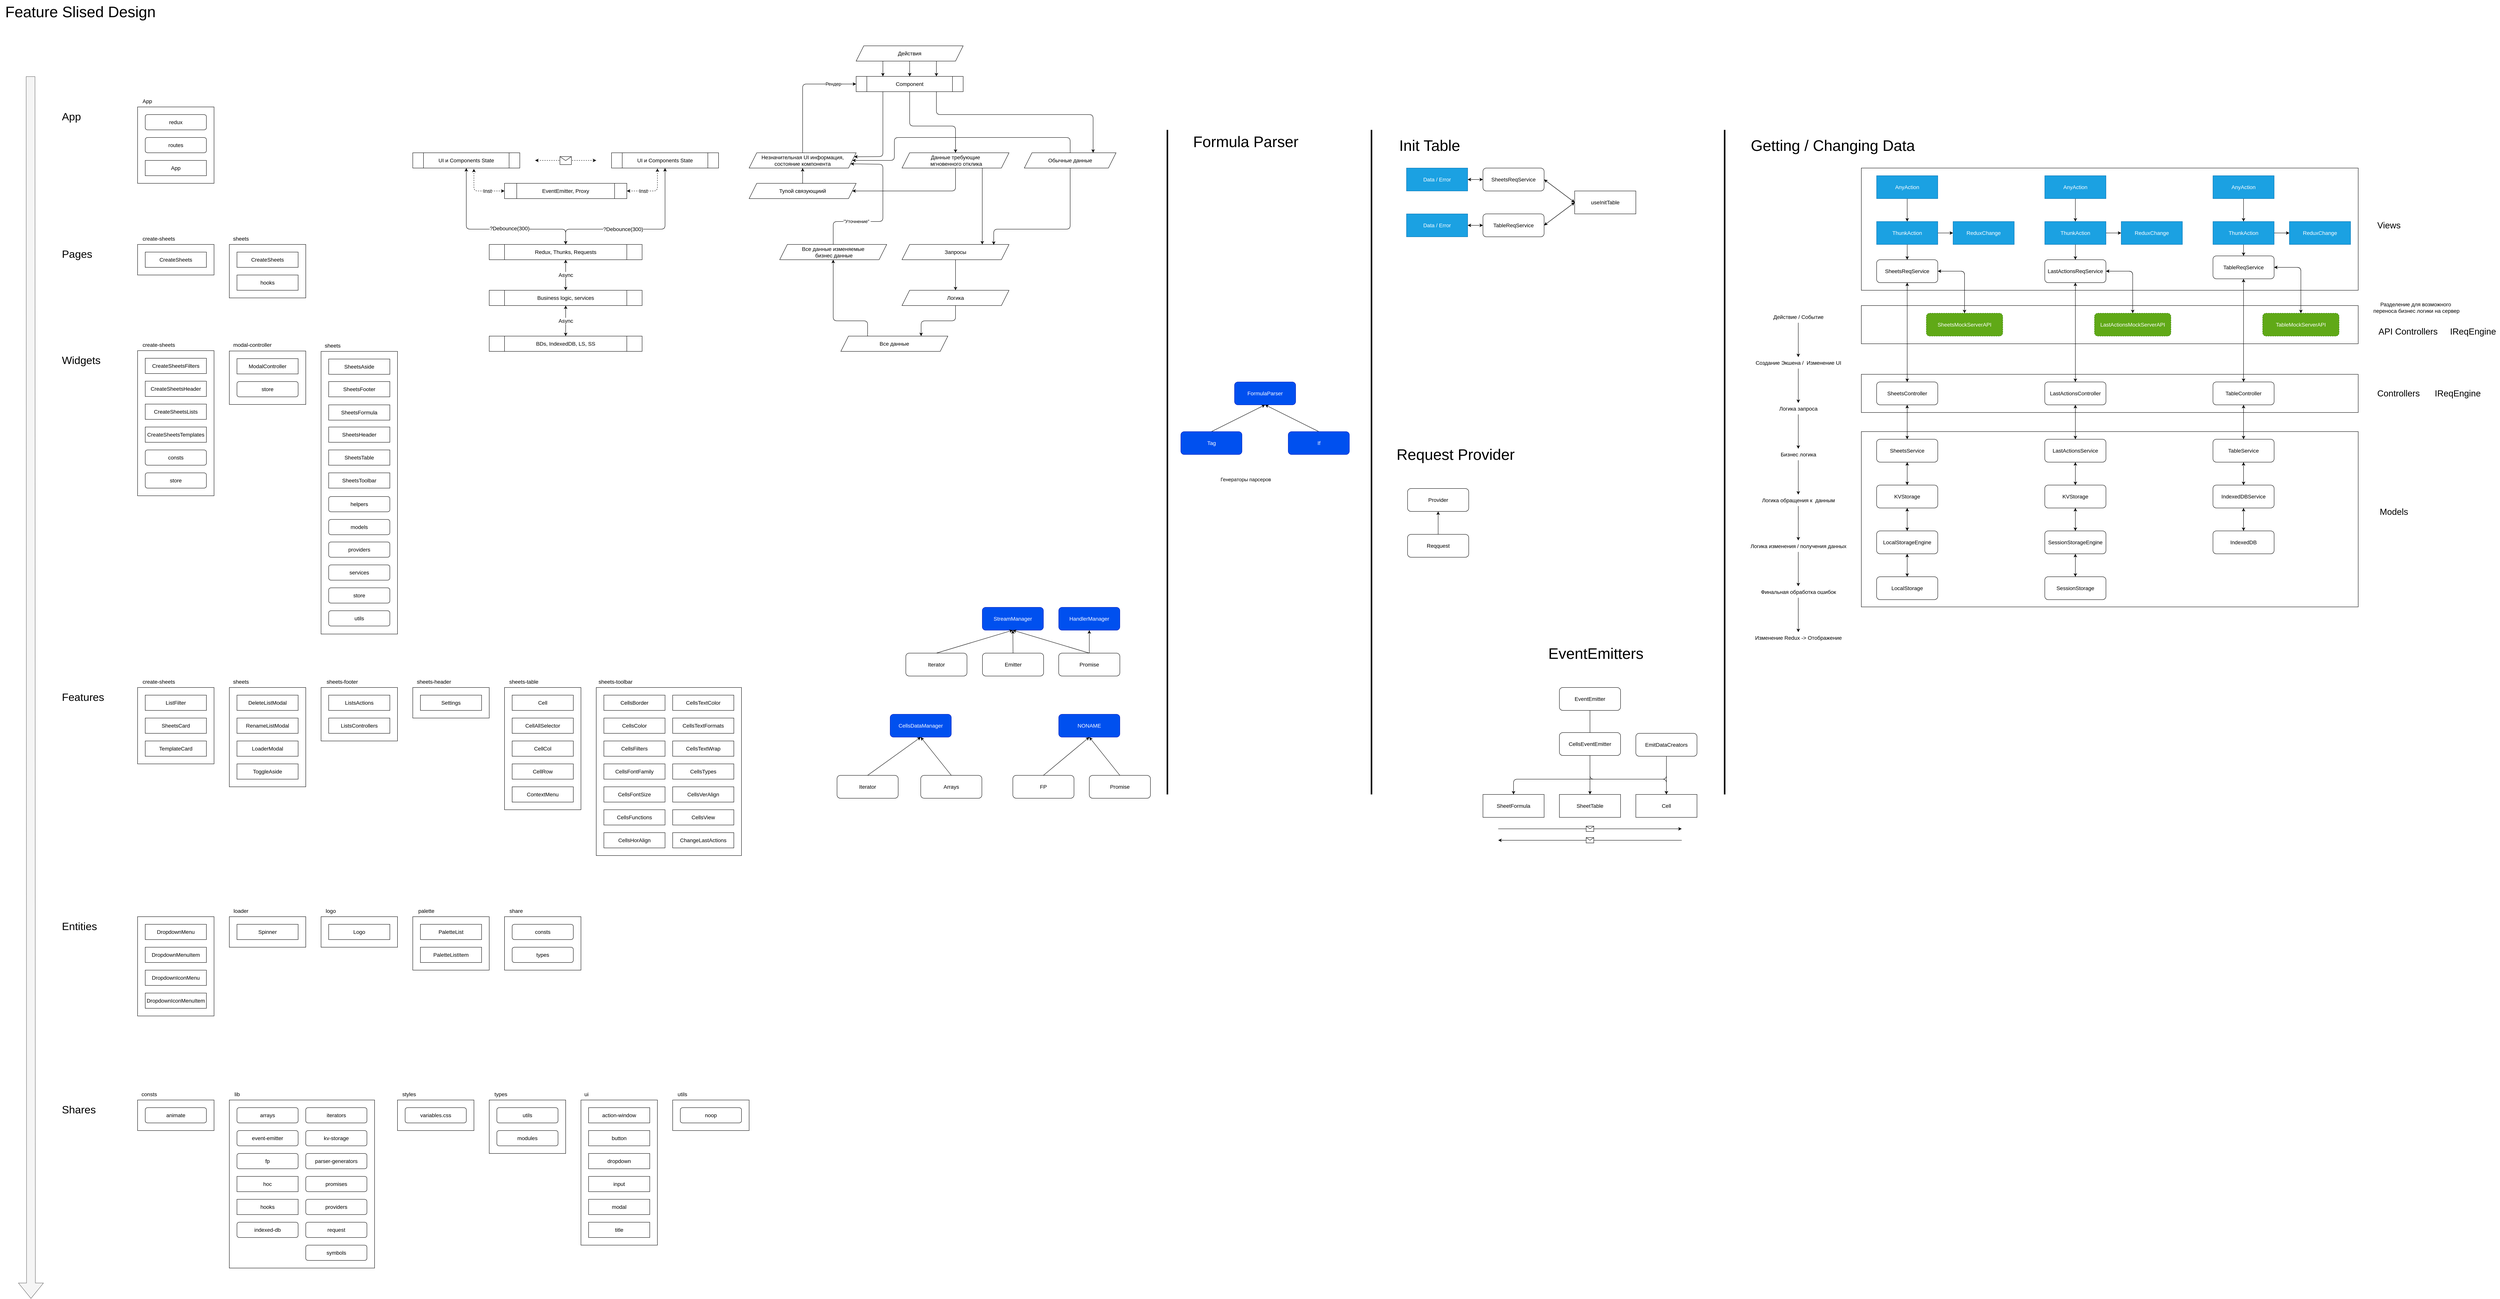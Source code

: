 <mxfile>
    <diagram name="Страница 1" id="cOe1a5cerJCm0QMi9jSH">
        <mxGraphModel dx="3705" dy="1565" grid="1" gridSize="10" guides="1" tooltips="1" connect="1" arrows="1" fold="1" page="1" pageScale="1" pageWidth="827" pageHeight="1169" background="none" math="0" shadow="0">
            <root>
                <mxCell id="0"/>
                <mxCell id="1" parent="0"/>
                <mxCell id="610" value="" style="rounded=0;whiteSpace=wrap;html=1;fillColor=none;" parent="1" vertex="1">
                    <mxGeometry x="4070" y="840" width="1300" height="100" as="geometry"/>
                </mxCell>
                <mxCell id="361" value="" style="rounded=0;whiteSpace=wrap;html=1;fillColor=none;" parent="1" vertex="1">
                    <mxGeometry x="4070" y="480" width="1300" height="320" as="geometry"/>
                </mxCell>
                <mxCell id="382" value="" style="rounded=0;whiteSpace=wrap;html=1;fillColor=none;" parent="1" vertex="1">
                    <mxGeometry x="-440" y="2440" width="200" height="260" as="geometry"/>
                </mxCell>
                <mxCell id="357" value="" style="rounded=0;whiteSpace=wrap;html=1;fillColor=none;" parent="1" vertex="1">
                    <mxGeometry x="4070" y="1020" width="1300" height="100" as="geometry"/>
                </mxCell>
                <mxCell id="359" value="" style="rounded=0;whiteSpace=wrap;html=1;fillColor=none;" parent="1" vertex="1">
                    <mxGeometry x="4070" y="1170" width="1300" height="459" as="geometry"/>
                </mxCell>
                <mxCell id="6" value="&lt;font style=&quot;font-size: 28px;&quot;&gt;App&lt;/font&gt;" style="text;html=1;align=left;verticalAlign=middle;resizable=0;points=[];autosize=1;strokeColor=none;fillColor=none;" parent="1" vertex="1">
                    <mxGeometry x="-640" y="320" width="70" height="50" as="geometry"/>
                </mxCell>
                <mxCell id="11" value="&lt;font style=&quot;font-size: 40px;&quot;&gt;Feature Slised Design&lt;/font&gt;" style="text;html=1;align=center;verticalAlign=middle;resizable=0;points=[];autosize=1;strokeColor=none;fillColor=none;" parent="1" vertex="1">
                    <mxGeometry x="-800" y="40" width="420" height="60" as="geometry"/>
                </mxCell>
                <mxCell id="12" value="&lt;font style=&quot;font-size: 28px;&quot;&gt;Pages&lt;/font&gt;" style="text;html=1;align=left;verticalAlign=middle;resizable=0;points=[];autosize=1;strokeColor=none;fillColor=none;" parent="1" vertex="1">
                    <mxGeometry x="-640" y="680" width="100" height="50" as="geometry"/>
                </mxCell>
                <mxCell id="13" value="&lt;font style=&quot;font-size: 28px;&quot;&gt;Widgets&lt;/font&gt;" style="text;html=1;align=left;verticalAlign=middle;resizable=0;points=[];autosize=1;strokeColor=none;fillColor=none;" parent="1" vertex="1">
                    <mxGeometry x="-640" y="958" width="120" height="50" as="geometry"/>
                </mxCell>
                <mxCell id="14" value="&lt;font style=&quot;font-size: 28px;&quot;&gt;Shares&lt;/font&gt;" style="text;html=1;align=left;verticalAlign=middle;resizable=0;points=[];autosize=1;strokeColor=none;fillColor=none;" parent="1" vertex="1">
                    <mxGeometry x="-640" y="2920" width="110" height="50" as="geometry"/>
                </mxCell>
                <mxCell id="15" value="&lt;font style=&quot;font-size: 28px;&quot;&gt;Entities&lt;/font&gt;" style="text;html=1;align=left;verticalAlign=middle;resizable=0;points=[];autosize=1;strokeColor=none;fillColor=none;" parent="1" vertex="1">
                    <mxGeometry x="-640" y="2440" width="120" height="50" as="geometry"/>
                </mxCell>
                <mxCell id="16" value="&lt;font style=&quot;font-size: 28px;&quot;&gt;Features&lt;/font&gt;" style="text;html=1;align=left;verticalAlign=middle;resizable=0;points=[];autosize=1;strokeColor=none;fillColor=none;" parent="1" vertex="1">
                    <mxGeometry x="-640" y="1840" width="130" height="50" as="geometry"/>
                </mxCell>
                <mxCell id="51" value="FormulaParser" style="rounded=1;whiteSpace=wrap;html=1;fontSize=14;glass=0;shadow=0;fillColor=#0050ef;fontColor=#ffffff;strokeColor=#001DBC;" parent="1" vertex="1">
                    <mxGeometry x="2430" y="1040" width="160" height="60" as="geometry"/>
                </mxCell>
                <mxCell id="66" value="DropdownMenu" style="rounded=0;whiteSpace=wrap;html=1;fontSize=14;glass=0;shadow=0;" parent="1" vertex="1">
                    <mxGeometry x="-420" y="2460" width="160" height="40" as="geometry"/>
                </mxCell>
                <mxCell id="67" value="DropdownMenuItem" style="rounded=0;whiteSpace=wrap;html=1;fontSize=14;glass=0;shadow=0;" parent="1" vertex="1">
                    <mxGeometry x="-420" y="2520" width="160" height="40" as="geometry"/>
                </mxCell>
                <mxCell id="258" style="edgeStyle=none;html=1;fontSize=14;" parent="1" source="122" target="250" edge="1">
                    <mxGeometry relative="1" as="geometry"/>
                </mxCell>
                <mxCell id="122" value="Действие / Событие" style="text;html=1;align=center;verticalAlign=middle;resizable=0;points=[];autosize=1;strokeColor=none;fillColor=none;fontSize=14;" parent="1" vertex="1">
                    <mxGeometry x="3830" y="855" width="150" height="30" as="geometry"/>
                </mxCell>
                <mxCell id="130" value="" style="line;strokeWidth=4;direction=south;html=1;perimeter=backbonePerimeter;points=[];outlineConnect=0;" parent="1" vertex="1">
                    <mxGeometry x="2200" y="380" width="108.76" height="1740" as="geometry"/>
                </mxCell>
                <mxCell id="131" value="&lt;font style=&quot;font-size: 40px;&quot;&gt;Getting / Changing Data&lt;/font&gt;" style="text;html=1;align=center;verticalAlign=middle;resizable=0;points=[];autosize=1;strokeColor=none;fillColor=none;" parent="1" vertex="1">
                    <mxGeometry x="3770" y="390" width="450" height="60" as="geometry"/>
                </mxCell>
                <mxCell id="163" style="edgeStyle=none;html=1;entryX=0.5;entryY=0;entryDx=0;entryDy=0;" parent="1" source="164" target="176" edge="1">
                    <mxGeometry relative="1" as="geometry"/>
                </mxCell>
                <mxCell id="183" style="edgeStyle=none;html=1;exitX=0.5;exitY=0;exitDx=0;exitDy=0;entryX=0.5;entryY=1;entryDx=0;entryDy=0;" parent="1" source="164" target="166" edge="1">
                    <mxGeometry relative="1" as="geometry"/>
                </mxCell>
                <mxCell id="164" value="LocalStorageEngine" style="rounded=1;whiteSpace=wrap;html=1;fontSize=14;glass=0;shadow=0;" parent="1" vertex="1">
                    <mxGeometry x="4110" y="1430" width="160" height="60" as="geometry"/>
                </mxCell>
                <mxCell id="165" style="edgeStyle=none;html=1;entryX=0.5;entryY=0;entryDx=0;entryDy=0;" parent="1" source="166" target="164" edge="1">
                    <mxGeometry relative="1" as="geometry"/>
                </mxCell>
                <mxCell id="184" style="edgeStyle=none;html=1;exitX=0.5;exitY=0;exitDx=0;exitDy=0;entryX=0.5;entryY=1;entryDx=0;entryDy=0;" parent="1" source="166" target="168" edge="1">
                    <mxGeometry relative="1" as="geometry"/>
                </mxCell>
                <mxCell id="166" value="KVStorage" style="rounded=1;whiteSpace=wrap;html=1;fontSize=14;glass=0;shadow=0;" parent="1" vertex="1">
                    <mxGeometry x="4110" y="1310" width="160" height="60" as="geometry"/>
                </mxCell>
                <mxCell id="167" style="edgeStyle=none;html=1;entryX=0.5;entryY=0;entryDx=0;entryDy=0;" parent="1" source="168" target="166" edge="1">
                    <mxGeometry relative="1" as="geometry"/>
                </mxCell>
                <mxCell id="185" style="edgeStyle=none;html=1;exitX=0.5;exitY=0;exitDx=0;exitDy=0;entryX=0.5;entryY=1;entryDx=0;entryDy=0;" parent="1" source="168" target="170" edge="1">
                    <mxGeometry relative="1" as="geometry"/>
                </mxCell>
                <mxCell id="168" value="SheetsService" style="rounded=1;whiteSpace=wrap;html=1;fontSize=14;glass=0;shadow=0;" parent="1" vertex="1">
                    <mxGeometry x="4110" y="1190" width="160" height="60" as="geometry"/>
                </mxCell>
                <mxCell id="169" style="edgeStyle=none;html=1;entryX=0.5;entryY=0;entryDx=0;entryDy=0;" parent="1" source="170" target="168" edge="1">
                    <mxGeometry relative="1" as="geometry"/>
                </mxCell>
                <mxCell id="595" style="edgeStyle=none;html=1;exitX=0.5;exitY=0;exitDx=0;exitDy=0;entryX=0.5;entryY=1;entryDx=0;entryDy=0;" parent="1" source="170" target="580" edge="1">
                    <mxGeometry relative="1" as="geometry"/>
                </mxCell>
                <mxCell id="170" value="SheetsController" style="rounded=1;whiteSpace=wrap;html=1;fontSize=14;glass=0;shadow=0;" parent="1" vertex="1">
                    <mxGeometry x="4110" y="1040" width="160" height="60" as="geometry"/>
                </mxCell>
                <mxCell id="190" style="edgeStyle=none;html=1;exitX=1;exitY=0.5;exitDx=0;exitDy=0;entryX=0;entryY=0.5;entryDx=0;entryDy=0;" parent="1" source="172" target="173" edge="1">
                    <mxGeometry relative="1" as="geometry"/>
                </mxCell>
                <mxCell id="586" style="edgeStyle=none;html=1;entryX=0.5;entryY=0;entryDx=0;entryDy=0;" parent="1" source="172" target="580" edge="1">
                    <mxGeometry relative="1" as="geometry"/>
                </mxCell>
                <mxCell id="172" value="ThunkAction" style="rounded=0;whiteSpace=wrap;html=1;fontSize=14;fillColor=#1ba1e2;fontColor=#ffffff;strokeColor=#006EAF;" parent="1" vertex="1">
                    <mxGeometry x="4110" y="620" width="160" height="60" as="geometry"/>
                </mxCell>
                <mxCell id="173" value="ReduxChange" style="rounded=0;whiteSpace=wrap;html=1;fontSize=14;fillColor=#1ba1e2;fontColor=#ffffff;strokeColor=#006EAF;" parent="1" vertex="1">
                    <mxGeometry x="4310" y="620" width="160" height="60" as="geometry"/>
                </mxCell>
                <mxCell id="182" style="edgeStyle=none;html=1;exitX=0.5;exitY=0;exitDx=0;exitDy=0;entryX=0.5;entryY=1;entryDx=0;entryDy=0;" parent="1" source="176" target="164" edge="1">
                    <mxGeometry relative="1" as="geometry"/>
                </mxCell>
                <mxCell id="176" value="LocalStorage" style="rounded=1;whiteSpace=wrap;html=1;fontSize=14;glass=0;shadow=0;" parent="1" vertex="1">
                    <mxGeometry x="4110" y="1550" width="160" height="60" as="geometry"/>
                </mxCell>
                <mxCell id="192" style="edgeStyle=none;html=1;exitX=0.5;exitY=1;exitDx=0;exitDy=0;entryX=0.5;entryY=0;entryDx=0;entryDy=0;" parent="1" source="191" target="172" edge="1">
                    <mxGeometry relative="1" as="geometry"/>
                </mxCell>
                <mxCell id="191" value="AnyAction" style="rounded=0;whiteSpace=wrap;html=1;fontSize=14;fillColor=#1ba1e2;fontColor=#ffffff;strokeColor=#006EAF;" parent="1" vertex="1">
                    <mxGeometry x="4110" y="500" width="160" height="60" as="geometry"/>
                </mxCell>
                <mxCell id="194" style="edgeStyle=none;html=1;exitX=0.5;exitY=0;exitDx=0;exitDy=0;entryX=0.5;entryY=1;entryDx=0;entryDy=0;" parent="1" source="195" target="198" edge="1">
                    <mxGeometry relative="1" as="geometry"/>
                </mxCell>
                <mxCell id="195" value="IndexedDB" style="rounded=1;whiteSpace=wrap;html=1;fontSize=14;glass=0;shadow=0;" parent="1" vertex="1">
                    <mxGeometry x="4990" y="1430" width="160" height="60" as="geometry"/>
                </mxCell>
                <mxCell id="196" style="edgeStyle=none;html=1;entryX=0.5;entryY=0;entryDx=0;entryDy=0;" parent="1" source="198" target="195" edge="1">
                    <mxGeometry relative="1" as="geometry"/>
                </mxCell>
                <mxCell id="197" style="edgeStyle=none;html=1;exitX=0.5;exitY=0;exitDx=0;exitDy=0;entryX=0.5;entryY=1;entryDx=0;entryDy=0;" parent="1" source="198" target="201" edge="1">
                    <mxGeometry relative="1" as="geometry"/>
                </mxCell>
                <mxCell id="198" value="IndexedDBService" style="rounded=1;whiteSpace=wrap;html=1;fontSize=14;glass=0;shadow=0;" parent="1" vertex="1">
                    <mxGeometry x="4990" y="1310" width="160" height="60" as="geometry"/>
                </mxCell>
                <mxCell id="199" style="edgeStyle=none;html=1;entryX=0.5;entryY=0;entryDx=0;entryDy=0;" parent="1" source="201" target="198" edge="1">
                    <mxGeometry relative="1" as="geometry"/>
                </mxCell>
                <mxCell id="200" style="edgeStyle=none;html=1;exitX=0.5;exitY=0;exitDx=0;exitDy=0;entryX=0.5;entryY=1;entryDx=0;entryDy=0;" parent="1" source="201" target="204" edge="1">
                    <mxGeometry relative="1" as="geometry"/>
                </mxCell>
                <mxCell id="201" value="TableService" style="rounded=1;whiteSpace=wrap;html=1;fontSize=14;glass=0;shadow=0;" parent="1" vertex="1">
                    <mxGeometry x="4990" y="1190" width="160" height="60" as="geometry"/>
                </mxCell>
                <mxCell id="202" style="edgeStyle=none;html=1;entryX=0.5;entryY=0;entryDx=0;entryDy=0;" parent="1" source="204" target="201" edge="1">
                    <mxGeometry relative="1" as="geometry"/>
                </mxCell>
                <mxCell id="593" style="edgeStyle=none;html=1;exitX=0.5;exitY=0;exitDx=0;exitDy=0;entryX=0.5;entryY=1;entryDx=0;entryDy=0;" parent="1" source="204" target="583" edge="1">
                    <mxGeometry relative="1" as="geometry"/>
                </mxCell>
                <mxCell id="204" value="TableController" style="rounded=1;whiteSpace=wrap;html=1;fontSize=14;glass=0;shadow=0;" parent="1" vertex="1">
                    <mxGeometry x="4990" y="1040" width="160" height="60" as="geometry"/>
                </mxCell>
                <mxCell id="206" style="edgeStyle=none;html=1;exitX=1;exitY=0.5;exitDx=0;exitDy=0;entryX=0;entryY=0.5;entryDx=0;entryDy=0;" parent="1" source="207" target="208" edge="1">
                    <mxGeometry relative="1" as="geometry"/>
                </mxCell>
                <mxCell id="589" style="edgeStyle=none;html=1;exitX=0.5;exitY=1;exitDx=0;exitDy=0;entryX=0.5;entryY=0;entryDx=0;entryDy=0;" parent="1" source="207" target="583" edge="1">
                    <mxGeometry relative="1" as="geometry"/>
                </mxCell>
                <mxCell id="207" value="ThunkAction" style="rounded=0;whiteSpace=wrap;html=1;fontSize=14;fillColor=#1ba1e2;fontColor=#ffffff;strokeColor=#006EAF;" parent="1" vertex="1">
                    <mxGeometry x="4990" y="620" width="160" height="60" as="geometry"/>
                </mxCell>
                <mxCell id="208" value="ReduxChange" style="rounded=0;whiteSpace=wrap;html=1;fontSize=14;fillColor=#1ba1e2;fontColor=#ffffff;strokeColor=#006EAF;" parent="1" vertex="1">
                    <mxGeometry x="5190" y="620" width="160" height="60" as="geometry"/>
                </mxCell>
                <mxCell id="211" style="edgeStyle=none;html=1;exitX=0.5;exitY=1;exitDx=0;exitDy=0;entryX=0.5;entryY=0;entryDx=0;entryDy=0;" parent="1" source="212" target="207" edge="1">
                    <mxGeometry relative="1" as="geometry"/>
                </mxCell>
                <mxCell id="212" value="AnyAction" style="rounded=0;whiteSpace=wrap;html=1;fontSize=14;fillColor=#1ba1e2;fontColor=#ffffff;strokeColor=#006EAF;" parent="1" vertex="1">
                    <mxGeometry x="4990" y="500" width="160" height="60" as="geometry"/>
                </mxCell>
                <mxCell id="230" style="edgeStyle=none;html=1;entryX=0.5;entryY=0;entryDx=0;entryDy=0;" parent="1" source="232" target="247" edge="1">
                    <mxGeometry relative="1" as="geometry"/>
                </mxCell>
                <mxCell id="231" style="edgeStyle=none;html=1;exitX=0.5;exitY=0;exitDx=0;exitDy=0;entryX=0.5;entryY=1;entryDx=0;entryDy=0;" parent="1" source="232" target="235" edge="1">
                    <mxGeometry relative="1" as="geometry"/>
                </mxCell>
                <mxCell id="232" value="SessionStorageEngine" style="rounded=1;whiteSpace=wrap;html=1;fontSize=14;glass=0;shadow=0;" parent="1" vertex="1">
                    <mxGeometry x="4550" y="1430" width="160" height="60" as="geometry"/>
                </mxCell>
                <mxCell id="233" style="edgeStyle=none;html=1;entryX=0.5;entryY=0;entryDx=0;entryDy=0;" parent="1" source="235" target="232" edge="1">
                    <mxGeometry relative="1" as="geometry"/>
                </mxCell>
                <mxCell id="234" style="edgeStyle=none;html=1;exitX=0.5;exitY=0;exitDx=0;exitDy=0;entryX=0.5;entryY=1;entryDx=0;entryDy=0;" parent="1" source="235" target="238" edge="1">
                    <mxGeometry relative="1" as="geometry"/>
                </mxCell>
                <mxCell id="235" value="KVStorage" style="rounded=1;whiteSpace=wrap;html=1;fontSize=14;glass=0;shadow=0;" parent="1" vertex="1">
                    <mxGeometry x="4550" y="1310" width="160" height="60" as="geometry"/>
                </mxCell>
                <mxCell id="236" style="edgeStyle=none;html=1;entryX=0.5;entryY=0;entryDx=0;entryDy=0;" parent="1" source="238" target="235" edge="1">
                    <mxGeometry relative="1" as="geometry"/>
                </mxCell>
                <mxCell id="237" style="edgeStyle=none;html=1;exitX=0.5;exitY=0;exitDx=0;exitDy=0;entryX=0.5;entryY=1;entryDx=0;entryDy=0;" parent="1" source="238" target="241" edge="1">
                    <mxGeometry relative="1" as="geometry"/>
                </mxCell>
                <mxCell id="238" value="LastActionsService" style="rounded=1;whiteSpace=wrap;html=1;fontSize=14;glass=0;shadow=0;" parent="1" vertex="1">
                    <mxGeometry x="4550" y="1190" width="160" height="60" as="geometry"/>
                </mxCell>
                <mxCell id="239" style="edgeStyle=none;html=1;entryX=0.5;entryY=0;entryDx=0;entryDy=0;" parent="1" source="241" target="238" edge="1">
                    <mxGeometry relative="1" as="geometry"/>
                </mxCell>
                <mxCell id="594" style="edgeStyle=none;html=1;exitX=0.5;exitY=0;exitDx=0;exitDy=0;entryX=0.5;entryY=1;entryDx=0;entryDy=0;" parent="1" source="241" target="581" edge="1">
                    <mxGeometry relative="1" as="geometry"/>
                </mxCell>
                <mxCell id="241" value="LastActionsController" style="rounded=1;whiteSpace=wrap;html=1;fontSize=14;glass=0;shadow=0;" parent="1" vertex="1">
                    <mxGeometry x="4550" y="1040" width="160" height="60" as="geometry"/>
                </mxCell>
                <mxCell id="243" style="edgeStyle=none;html=1;exitX=1;exitY=0.5;exitDx=0;exitDy=0;entryX=0;entryY=0.5;entryDx=0;entryDy=0;" parent="1" source="244" target="245" edge="1">
                    <mxGeometry relative="1" as="geometry"/>
                </mxCell>
                <mxCell id="588" style="edgeStyle=none;html=1;entryX=0.5;entryY=0;entryDx=0;entryDy=0;" parent="1" source="244" target="581" edge="1">
                    <mxGeometry relative="1" as="geometry"/>
                </mxCell>
                <mxCell id="244" value="ThunkAction" style="rounded=0;whiteSpace=wrap;html=1;fontSize=14;fillColor=#1ba1e2;fontColor=#ffffff;strokeColor=#006EAF;" parent="1" vertex="1">
                    <mxGeometry x="4550" y="620" width="160" height="60" as="geometry"/>
                </mxCell>
                <mxCell id="245" value="ReduxChange" style="rounded=0;whiteSpace=wrap;html=1;fontSize=14;fillColor=#1ba1e2;fontColor=#ffffff;strokeColor=#006EAF;" parent="1" vertex="1">
                    <mxGeometry x="4750" y="620" width="160" height="60" as="geometry"/>
                </mxCell>
                <mxCell id="246" style="edgeStyle=none;html=1;exitX=0.5;exitY=0;exitDx=0;exitDy=0;entryX=0.5;entryY=1;entryDx=0;entryDy=0;" parent="1" source="247" target="232" edge="1">
                    <mxGeometry relative="1" as="geometry"/>
                </mxCell>
                <mxCell id="247" value="SessionStorage" style="rounded=1;whiteSpace=wrap;html=1;fontSize=14;glass=0;shadow=0;" parent="1" vertex="1">
                    <mxGeometry x="4550" y="1550" width="160" height="60" as="geometry"/>
                </mxCell>
                <mxCell id="248" style="edgeStyle=none;html=1;exitX=0.5;exitY=1;exitDx=0;exitDy=0;entryX=0.5;entryY=0;entryDx=0;entryDy=0;" parent="1" source="249" target="244" edge="1">
                    <mxGeometry relative="1" as="geometry"/>
                </mxCell>
                <mxCell id="249" value="AnyAction" style="rounded=0;whiteSpace=wrap;html=1;fontSize=14;fillColor=#1ba1e2;fontColor=#ffffff;strokeColor=#006EAF;" parent="1" vertex="1">
                    <mxGeometry x="4550" y="500" width="160" height="60" as="geometry"/>
                </mxCell>
                <mxCell id="256" style="edgeStyle=none;html=1;fontSize=14;" parent="1" source="250" target="251" edge="1">
                    <mxGeometry relative="1" as="geometry"/>
                </mxCell>
                <mxCell id="250" value="Создание Экшена /&amp;nbsp; Изменение UI" style="text;html=1;align=center;verticalAlign=middle;resizable=0;points=[];autosize=1;strokeColor=none;fillColor=none;fontSize=14;" parent="1" vertex="1">
                    <mxGeometry x="3780" y="975" width="250" height="30" as="geometry"/>
                </mxCell>
                <mxCell id="259" style="edgeStyle=none;html=1;fontSize=14;" parent="1" source="251" target="252" edge="1">
                    <mxGeometry relative="1" as="geometry"/>
                </mxCell>
                <mxCell id="251" value="Логика запроса" style="text;html=1;align=center;verticalAlign=middle;resizable=0;points=[];autosize=1;strokeColor=none;fillColor=none;fontSize=14;" parent="1" vertex="1">
                    <mxGeometry x="3845" y="1095" width="120" height="30" as="geometry"/>
                </mxCell>
                <mxCell id="260" style="edgeStyle=none;html=1;fontSize=14;" parent="1" source="252" target="253" edge="1">
                    <mxGeometry relative="1" as="geometry"/>
                </mxCell>
                <mxCell id="252" value="Бизнес логика" style="text;html=1;align=center;verticalAlign=middle;resizable=0;points=[];autosize=1;strokeColor=none;fillColor=none;fontSize=14;" parent="1" vertex="1">
                    <mxGeometry x="3845" y="1215" width="120" height="30" as="geometry"/>
                </mxCell>
                <mxCell id="270" style="edgeStyle=none;html=1;fontSize=14;" parent="1" source="253" target="262" edge="1">
                    <mxGeometry relative="1" as="geometry"/>
                </mxCell>
                <mxCell id="253" value="Логика обращения к&amp;nbsp; данным" style="text;html=1;align=center;verticalAlign=middle;resizable=0;points=[];autosize=1;strokeColor=none;fillColor=none;fontSize=14;" parent="1" vertex="1">
                    <mxGeometry x="3800" y="1335" width="210" height="30" as="geometry"/>
                </mxCell>
                <mxCell id="265" style="edgeStyle=none;html=1;fontSize=14;" parent="1" source="262" target="264" edge="1">
                    <mxGeometry relative="1" as="geometry"/>
                </mxCell>
                <mxCell id="262" value="Логика изменения / получения данных" style="text;html=1;align=center;verticalAlign=middle;resizable=0;points=[];autosize=1;strokeColor=none;fillColor=none;fontSize=14;" parent="1" vertex="1">
                    <mxGeometry x="3770" y="1455" width="270" height="30" as="geometry"/>
                </mxCell>
                <mxCell id="269" style="edgeStyle=none;html=1;fontSize=14;" parent="1" source="264" target="268" edge="1">
                    <mxGeometry relative="1" as="geometry"/>
                </mxCell>
                <mxCell id="264" value="Финальная обработка ошибок" style="text;html=1;align=center;verticalAlign=middle;resizable=0;points=[];autosize=1;strokeColor=none;fillColor=none;fontSize=14;" parent="1" vertex="1">
                    <mxGeometry x="3795" y="1575" width="220" height="30" as="geometry"/>
                </mxCell>
                <mxCell id="268" value="Изменение Redux -&amp;gt; Отображение" style="text;html=1;align=center;verticalAlign=middle;resizable=0;points=[];autosize=1;strokeColor=none;fillColor=none;fontSize=14;" parent="1" vertex="1">
                    <mxGeometry x="3780" y="1695" width="250" height="30" as="geometry"/>
                </mxCell>
                <mxCell id="272" value="" style="line;strokeWidth=4;direction=south;html=1;perimeter=backbonePerimeter;points=[];outlineConnect=0;" parent="1" vertex="1">
                    <mxGeometry x="3658" y="380" width="108.76" height="1740" as="geometry"/>
                </mxCell>
                <mxCell id="286" style="edgeStyle=none;html=1;exitX=1;exitY=0.5;exitDx=0;exitDy=0;entryX=0;entryY=0.5;entryDx=0;entryDy=0;fontSize=14;" parent="1" source="276" target="278" edge="1">
                    <mxGeometry relative="1" as="geometry"/>
                </mxCell>
                <mxCell id="302" style="edgeStyle=none;html=1;exitX=0;exitY=0.5;exitDx=0;exitDy=0;entryX=1;entryY=0.5;entryDx=0;entryDy=0;fontSize=14;" parent="1" source="276" target="282" edge="1">
                    <mxGeometry relative="1" as="geometry"/>
                </mxCell>
                <mxCell id="276" value="TableReqService" style="rounded=1;whiteSpace=wrap;html=1;fontSize=14;glass=0;shadow=0;" parent="1" vertex="1">
                    <mxGeometry x="3080" y="600" width="160" height="60" as="geometry"/>
                </mxCell>
                <mxCell id="280" style="edgeStyle=none;html=1;entryX=1;entryY=0.5;entryDx=0;entryDy=0;fontSize=14;exitX=0;exitY=0.5;exitDx=0;exitDy=0;" parent="1" source="278" target="276" edge="1">
                    <mxGeometry relative="1" as="geometry"/>
                </mxCell>
                <mxCell id="300" style="edgeStyle=none;html=1;exitX=0;exitY=0.5;exitDx=0;exitDy=0;entryX=1;entryY=0.5;entryDx=0;entryDy=0;fontSize=14;" parent="1" source="278" target="295" edge="1">
                    <mxGeometry relative="1" as="geometry"/>
                </mxCell>
                <mxCell id="278" value="useInitTable" style="rounded=0;whiteSpace=wrap;html=1;fontSize=14;" parent="1" vertex="1">
                    <mxGeometry x="3320" y="540" width="160" height="60" as="geometry"/>
                </mxCell>
                <mxCell id="301" style="edgeStyle=none;html=1;exitX=1;exitY=0.5;exitDx=0;exitDy=0;entryX=0;entryY=0.5;entryDx=0;entryDy=0;fontSize=14;" parent="1" source="282" target="276" edge="1">
                    <mxGeometry relative="1" as="geometry"/>
                </mxCell>
                <mxCell id="282" value="Data / Error" style="rounded=0;whiteSpace=wrap;html=1;fontSize=14;fillColor=#1ba1e2;fontColor=#ffffff;strokeColor=#006EAF;" parent="1" vertex="1">
                    <mxGeometry x="2880" y="600" width="160" height="60" as="geometry"/>
                </mxCell>
                <mxCell id="292" value="" style="line;strokeWidth=4;direction=south;html=1;perimeter=backbonePerimeter;points=[];outlineConnect=0;" parent="1" vertex="1">
                    <mxGeometry x="2734" y="380" width="108.76" height="1740" as="geometry"/>
                </mxCell>
                <mxCell id="293" value="&lt;span style=&quot;font-size: 40px;&quot;&gt;Init Table&lt;/span&gt;" style="text;html=1;align=center;verticalAlign=middle;resizable=0;points=[];autosize=1;strokeColor=none;fillColor=none;" parent="1" vertex="1">
                    <mxGeometry x="2850" y="390" width="180" height="60" as="geometry"/>
                </mxCell>
                <mxCell id="299" style="edgeStyle=none;html=1;exitX=1;exitY=0.5;exitDx=0;exitDy=0;entryX=0;entryY=0.5;entryDx=0;entryDy=0;fontSize=14;" parent="1" source="295" target="278" edge="1">
                    <mxGeometry relative="1" as="geometry"/>
                </mxCell>
                <mxCell id="305" style="edgeStyle=none;html=1;exitX=0;exitY=0.5;exitDx=0;exitDy=0;entryX=1;entryY=0.5;entryDx=0;entryDy=0;fontSize=14;" parent="1" source="295" target="303" edge="1">
                    <mxGeometry relative="1" as="geometry"/>
                </mxCell>
                <mxCell id="295" value="SheetsReqService" style="rounded=1;whiteSpace=wrap;html=1;fontSize=14;glass=0;shadow=0;" parent="1" vertex="1">
                    <mxGeometry x="3080" y="480" width="160" height="60" as="geometry"/>
                </mxCell>
                <mxCell id="304" style="edgeStyle=none;html=1;exitX=1;exitY=0.5;exitDx=0;exitDy=0;entryX=0;entryY=0.5;entryDx=0;entryDy=0;fontSize=14;" parent="1" source="303" target="295" edge="1">
                    <mxGeometry relative="1" as="geometry"/>
                </mxCell>
                <mxCell id="303" value="Data / Error" style="rounded=0;whiteSpace=wrap;html=1;fontSize=14;fillColor=#1ba1e2;fontColor=#ffffff;strokeColor=#006EAF;" parent="1" vertex="1">
                    <mxGeometry x="2880" y="480" width="160" height="60" as="geometry"/>
                </mxCell>
                <mxCell id="321" style="edgeStyle=none;html=1;exitX=0.5;exitY=0;exitDx=0;exitDy=0;entryX=0.5;entryY=1;entryDx=0;entryDy=0;" parent="1" source="318" target="51" edge="1">
                    <mxGeometry relative="1" as="geometry"/>
                </mxCell>
                <mxCell id="318" value="Tag" style="rounded=1;whiteSpace=wrap;html=1;fontSize=14;glass=0;shadow=0;fillColor=#0050ef;fontColor=#ffffff;strokeColor=#001DBC;" parent="1" vertex="1">
                    <mxGeometry x="2289.5" y="1170" width="160" height="60" as="geometry"/>
                </mxCell>
                <mxCell id="320" style="edgeStyle=none;html=1;exitX=0.5;exitY=0;exitDx=0;exitDy=0;entryX=0.5;entryY=1;entryDx=0;entryDy=0;" parent="1" source="319" target="51" edge="1">
                    <mxGeometry relative="1" as="geometry"/>
                </mxCell>
                <mxCell id="319" value="If" style="rounded=1;whiteSpace=wrap;html=1;fontSize=14;glass=0;shadow=0;fillColor=#0050ef;fontColor=#ffffff;strokeColor=#001DBC;" parent="1" vertex="1">
                    <mxGeometry x="2570.5" y="1170" width="160" height="60" as="geometry"/>
                </mxCell>
                <mxCell id="322" value="&lt;span style=&quot;font-size: 40px;&quot;&gt;Formula Parser&lt;/span&gt;" style="text;html=1;align=center;verticalAlign=middle;resizable=0;points=[];autosize=1;strokeColor=none;fillColor=none;" parent="1" vertex="1">
                    <mxGeometry x="2308.76" y="380" width="300" height="60" as="geometry"/>
                </mxCell>
                <mxCell id="323" value="Генераторы парсеров" style="text;html=1;align=center;verticalAlign=middle;resizable=0;points=[];autosize=1;strokeColor=none;fillColor=none;fontSize=13;" parent="1" vertex="1">
                    <mxGeometry x="2378.76" y="1280" width="160" height="30" as="geometry"/>
                </mxCell>
                <mxCell id="328" value="HandlerManager" style="rounded=1;whiteSpace=wrap;html=1;fontSize=14;glass=0;shadow=0;fillColor=#0050ef;fontColor=#ffffff;strokeColor=#001DBC;" parent="1" vertex="1">
                    <mxGeometry x="1970" y="1630" width="160" height="60" as="geometry"/>
                </mxCell>
                <mxCell id="329" value="StreamManager" style="rounded=1;whiteSpace=wrap;html=1;fontSize=14;glass=0;shadow=0;fillColor=#0050ef;fontColor=#ffffff;strokeColor=#001DBC;" parent="1" vertex="1">
                    <mxGeometry x="1770" y="1630" width="160" height="60" as="geometry"/>
                </mxCell>
                <mxCell id="331" style="edgeStyle=none;html=1;exitX=0.5;exitY=0;exitDx=0;exitDy=0;entryX=0.5;entryY=1;entryDx=0;entryDy=0;" parent="1" source="330" target="329" edge="1">
                    <mxGeometry relative="1" as="geometry"/>
                </mxCell>
                <mxCell id="330" value="Emitter" style="rounded=1;whiteSpace=wrap;html=1;fontSize=14;glass=0;shadow=0;" parent="1" vertex="1">
                    <mxGeometry x="1770.5" y="1750" width="160" height="60" as="geometry"/>
                </mxCell>
                <mxCell id="333" style="edgeStyle=none;html=1;exitX=0.5;exitY=0;exitDx=0;exitDy=0;entryX=0.5;entryY=1;entryDx=0;entryDy=0;" parent="1" source="332" target="329" edge="1">
                    <mxGeometry relative="1" as="geometry"/>
                </mxCell>
                <mxCell id="334" style="edgeStyle=none;html=1;exitX=0.5;exitY=0;exitDx=0;exitDy=0;entryX=0.5;entryY=1;entryDx=0;entryDy=0;" parent="1" source="332" target="328" edge="1">
                    <mxGeometry relative="1" as="geometry"/>
                </mxCell>
                <mxCell id="332" value="Promise" style="rounded=1;whiteSpace=wrap;html=1;fontSize=14;glass=0;shadow=0;" parent="1" vertex="1">
                    <mxGeometry x="1970" y="1750" width="160" height="60" as="geometry"/>
                </mxCell>
                <mxCell id="336" style="edgeStyle=none;html=1;exitX=0.5;exitY=0;exitDx=0;exitDy=0;entryX=0.5;entryY=1;entryDx=0;entryDy=0;" parent="1" source="335" target="329" edge="1">
                    <mxGeometry relative="1" as="geometry"/>
                </mxCell>
                <mxCell id="335" value="Iterator" style="rounded=1;whiteSpace=wrap;html=1;fontSize=14;glass=0;shadow=0;" parent="1" vertex="1">
                    <mxGeometry x="1570" y="1750" width="160" height="60" as="geometry"/>
                </mxCell>
                <mxCell id="337" value="NONAME" style="rounded=1;whiteSpace=wrap;html=1;fontSize=14;glass=0;shadow=0;fillColor=#0050ef;fontColor=#ffffff;strokeColor=#001DBC;" parent="1" vertex="1">
                    <mxGeometry x="1970" y="1910" width="160" height="60" as="geometry"/>
                </mxCell>
                <mxCell id="338" value="CellsDataManager" style="rounded=1;whiteSpace=wrap;html=1;fontSize=14;glass=0;shadow=0;fillColor=#0050ef;fontColor=#ffffff;strokeColor=#001DBC;" parent="1" vertex="1">
                    <mxGeometry x="1529" y="1910" width="160" height="60" as="geometry"/>
                </mxCell>
                <mxCell id="340" style="edgeStyle=none;html=1;exitX=0.5;exitY=0;exitDx=0;exitDy=0;entryX=0.5;entryY=1;entryDx=0;entryDy=0;" parent="1" source="339" target="338" edge="1">
                    <mxGeometry relative="1" as="geometry">
                        <mxPoint x="1490" y="2070" as="sourcePoint"/>
                    </mxGeometry>
                </mxCell>
                <mxCell id="339" value="Iterator" style="rounded=1;whiteSpace=wrap;html=1;fontSize=14;glass=0;shadow=0;" parent="1" vertex="1">
                    <mxGeometry x="1390" y="2070" width="160" height="60" as="geometry"/>
                </mxCell>
                <mxCell id="342" style="edgeStyle=none;html=1;exitX=0.5;exitY=0;exitDx=0;exitDy=0;entryX=0.5;entryY=1;entryDx=0;entryDy=0;" parent="1" source="341" target="338" edge="1">
                    <mxGeometry relative="1" as="geometry"/>
                </mxCell>
                <mxCell id="341" value="Arrays" style="rounded=1;whiteSpace=wrap;html=1;fontSize=14;glass=0;shadow=0;" parent="1" vertex="1">
                    <mxGeometry x="1609" y="2070" width="160" height="60" as="geometry"/>
                </mxCell>
                <mxCell id="344" style="edgeStyle=none;html=1;exitX=0.5;exitY=0;exitDx=0;exitDy=0;entryX=0.5;entryY=1;entryDx=0;entryDy=0;" parent="1" source="343" target="337" edge="1">
                    <mxGeometry relative="1" as="geometry"/>
                </mxCell>
                <mxCell id="343" value="FP" style="rounded=1;whiteSpace=wrap;html=1;fontSize=14;glass=0;shadow=0;" parent="1" vertex="1">
                    <mxGeometry x="1850" y="2070" width="160" height="60" as="geometry"/>
                </mxCell>
                <mxCell id="346" style="edgeStyle=none;html=1;exitX=0.5;exitY=0;exitDx=0;exitDy=0;entryX=0.5;entryY=1;entryDx=0;entryDy=0;" parent="1" source="345" target="337" edge="1">
                    <mxGeometry relative="1" as="geometry">
                        <mxPoint x="2040" y="2170" as="targetPoint"/>
                    </mxGeometry>
                </mxCell>
                <mxCell id="345" value="Promise" style="rounded=1;whiteSpace=wrap;html=1;fontSize=14;glass=0;shadow=0;" parent="1" vertex="1">
                    <mxGeometry x="2050" y="2070" width="160" height="60" as="geometry"/>
                </mxCell>
                <mxCell id="358" value="Controllers" style="text;html=1;align=center;verticalAlign=middle;resizable=0;points=[];autosize=1;strokeColor=none;fillColor=none;fontSize=23;" parent="1" vertex="1">
                    <mxGeometry x="5410" y="1050" width="130" height="40" as="geometry"/>
                </mxCell>
                <mxCell id="360" value="Models" style="text;html=1;align=center;verticalAlign=middle;resizable=0;points=[];autosize=1;strokeColor=none;fillColor=none;fontSize=23;" parent="1" vertex="1">
                    <mxGeometry x="5413" y="1360" width="100" height="40" as="geometry"/>
                </mxCell>
                <mxCell id="362" value="Views" style="text;html=1;align=center;verticalAlign=middle;resizable=0;points=[];autosize=1;strokeColor=none;fillColor=none;fontSize=23;" parent="1" vertex="1">
                    <mxGeometry x="5410" y="610" width="80" height="40" as="geometry"/>
                </mxCell>
                <mxCell id="383" value="create-sheets" style="text;html=1;align=center;verticalAlign=middle;resizable=0;points=[];autosize=1;strokeColor=none;fillColor=none;fontSize=14;" parent="1" vertex="1">
                    <mxGeometry x="-440" y="1810" width="110" height="30" as="geometry"/>
                </mxCell>
                <mxCell id="384" value="DropdownIconMenu" style="rounded=0;whiteSpace=wrap;html=1;fontSize=14;glass=0;shadow=0;" parent="1" vertex="1">
                    <mxGeometry x="-420" y="2580" width="160" height="40" as="geometry"/>
                </mxCell>
                <mxCell id="385" value="DropdownIconMenuItem" style="rounded=0;whiteSpace=wrap;html=1;fontSize=14;glass=0;shadow=0;" parent="1" vertex="1">
                    <mxGeometry x="-420" y="2640" width="160" height="40" as="geometry"/>
                </mxCell>
                <mxCell id="387" value="" style="rounded=0;whiteSpace=wrap;html=1;fillColor=none;" parent="1" vertex="1">
                    <mxGeometry x="-200" y="2440" width="200" height="80" as="geometry"/>
                </mxCell>
                <mxCell id="388" value="Spinner" style="rounded=0;whiteSpace=wrap;html=1;fontSize=14;glass=0;shadow=0;" parent="1" vertex="1">
                    <mxGeometry x="-180" y="2460" width="160" height="40" as="geometry"/>
                </mxCell>
                <mxCell id="390" value="loader" style="text;html=1;align=center;verticalAlign=middle;resizable=0;points=[];autosize=1;strokeColor=none;fillColor=none;fontSize=14;" parent="1" vertex="1">
                    <mxGeometry x="-200" y="2410" width="60" height="30" as="geometry"/>
                </mxCell>
                <mxCell id="393" value="" style="rounded=0;whiteSpace=wrap;html=1;fillColor=none;" parent="1" vertex="1">
                    <mxGeometry x="40" y="2440" width="200" height="80" as="geometry"/>
                </mxCell>
                <mxCell id="394" value="Logo" style="rounded=0;whiteSpace=wrap;html=1;fontSize=14;glass=0;shadow=0;" parent="1" vertex="1">
                    <mxGeometry x="60" y="2460" width="160" height="40" as="geometry"/>
                </mxCell>
                <mxCell id="395" value="logo" style="text;html=1;align=center;verticalAlign=middle;resizable=0;points=[];autosize=1;strokeColor=none;fillColor=none;fontSize=14;" parent="1" vertex="1">
                    <mxGeometry x="40" y="2410" width="50" height="30" as="geometry"/>
                </mxCell>
                <mxCell id="399" value="" style="rounded=0;whiteSpace=wrap;html=1;fillColor=none;" parent="1" vertex="1">
                    <mxGeometry x="280" y="2440" width="200" height="140" as="geometry"/>
                </mxCell>
                <mxCell id="400" value="PaletteList" style="rounded=0;whiteSpace=wrap;html=1;fontSize=14;glass=0;shadow=0;" parent="1" vertex="1">
                    <mxGeometry x="300" y="2460" width="160" height="40" as="geometry"/>
                </mxCell>
                <mxCell id="401" value="palette" style="text;html=1;align=center;verticalAlign=middle;resizable=0;points=[];autosize=1;strokeColor=none;fillColor=none;fontSize=14;" parent="1" vertex="1">
                    <mxGeometry x="280" y="2410" width="70" height="30" as="geometry"/>
                </mxCell>
                <mxCell id="402" value="PaletteListItem" style="rounded=0;whiteSpace=wrap;html=1;fontSize=14;glass=0;shadow=0;" parent="1" vertex="1">
                    <mxGeometry x="300" y="2520" width="160" height="40" as="geometry"/>
                </mxCell>
                <mxCell id="403" value="" style="rounded=0;whiteSpace=wrap;html=1;fillColor=none;" parent="1" vertex="1">
                    <mxGeometry x="520" y="2440" width="200" height="140" as="geometry"/>
                </mxCell>
                <mxCell id="404" value="consts" style="rounded=1;whiteSpace=wrap;html=1;fontSize=14;glass=0;shadow=0;" parent="1" vertex="1">
                    <mxGeometry x="540" y="2460" width="160" height="40" as="geometry"/>
                </mxCell>
                <mxCell id="405" value="share" style="text;html=1;align=center;verticalAlign=middle;resizable=0;points=[];autosize=1;strokeColor=none;fillColor=none;fontSize=14;" parent="1" vertex="1">
                    <mxGeometry x="520" y="2410" width="60" height="30" as="geometry"/>
                </mxCell>
                <mxCell id="406" value="types" style="rounded=1;whiteSpace=wrap;html=1;fontSize=14;glass=0;shadow=0;" parent="1" vertex="1">
                    <mxGeometry x="540" y="2520" width="160" height="40" as="geometry"/>
                </mxCell>
                <mxCell id="407" value="" style="rounded=0;whiteSpace=wrap;html=1;fillColor=none;" parent="1" vertex="1">
                    <mxGeometry x="-440" y="2920" width="200" height="80" as="geometry"/>
                </mxCell>
                <mxCell id="410" value="consts" style="text;html=1;align=center;verticalAlign=middle;resizable=0;points=[];autosize=1;strokeColor=none;fillColor=none;fontSize=14;" parent="1" vertex="1">
                    <mxGeometry x="-440" y="2890" width="60" height="30" as="geometry"/>
                </mxCell>
                <mxCell id="412" value="animate" style="rounded=1;whiteSpace=wrap;html=1;fontSize=14;glass=0;shadow=0;" parent="1" vertex="1">
                    <mxGeometry x="-420" y="2940" width="160" height="40" as="geometry"/>
                </mxCell>
                <mxCell id="413" value="" style="rounded=0;whiteSpace=wrap;html=1;fillColor=none;" parent="1" vertex="1">
                    <mxGeometry x="-200" y="2920" width="380" height="440" as="geometry"/>
                </mxCell>
                <mxCell id="414" value="lib" style="text;html=1;align=center;verticalAlign=middle;resizable=0;points=[];autosize=1;strokeColor=none;fillColor=none;fontSize=14;" parent="1" vertex="1">
                    <mxGeometry x="-200" y="2890" width="40" height="30" as="geometry"/>
                </mxCell>
                <mxCell id="415" value="arrays" style="rounded=1;whiteSpace=wrap;html=1;fontSize=14;glass=0;shadow=0;" parent="1" vertex="1">
                    <mxGeometry x="-180" y="2940" width="160" height="40" as="geometry"/>
                </mxCell>
                <mxCell id="416" value="" style="rounded=0;whiteSpace=wrap;html=1;fillColor=none;" parent="1" vertex="1">
                    <mxGeometry x="240" y="2920" width="200" height="80" as="geometry"/>
                </mxCell>
                <mxCell id="417" value="styles" style="text;html=1;align=center;verticalAlign=middle;resizable=0;points=[];autosize=1;strokeColor=none;fillColor=none;fontSize=14;" parent="1" vertex="1">
                    <mxGeometry x="240" y="2890" width="60" height="30" as="geometry"/>
                </mxCell>
                <mxCell id="418" value="variables.css" style="rounded=1;whiteSpace=wrap;html=1;fontSize=14;glass=0;shadow=0;" parent="1" vertex="1">
                    <mxGeometry x="260" y="2940" width="160" height="40" as="geometry"/>
                </mxCell>
                <mxCell id="419" value="" style="rounded=0;whiteSpace=wrap;html=1;fillColor=none;" parent="1" vertex="1">
                    <mxGeometry x="480" y="2920" width="200" height="140" as="geometry"/>
                </mxCell>
                <mxCell id="420" value="types" style="text;html=1;align=center;verticalAlign=middle;resizable=0;points=[];autosize=1;strokeColor=none;fillColor=none;fontSize=14;" parent="1" vertex="1">
                    <mxGeometry x="480" y="2890" width="60" height="30" as="geometry"/>
                </mxCell>
                <mxCell id="421" value="utils" style="rounded=1;whiteSpace=wrap;html=1;fontSize=14;glass=0;shadow=0;" parent="1" vertex="1">
                    <mxGeometry x="500" y="2940" width="160" height="40" as="geometry"/>
                </mxCell>
                <mxCell id="422" value="" style="rounded=0;whiteSpace=wrap;html=1;fillColor=none;" parent="1" vertex="1">
                    <mxGeometry x="720" y="2920" width="200" height="380" as="geometry"/>
                </mxCell>
                <mxCell id="423" value="ui" style="text;html=1;align=center;verticalAlign=middle;resizable=0;points=[];autosize=1;strokeColor=none;fillColor=none;fontSize=14;" parent="1" vertex="1">
                    <mxGeometry x="719" y="2890" width="30" height="30" as="geometry"/>
                </mxCell>
                <mxCell id="424" value="action-window" style="rounded=0;whiteSpace=wrap;html=1;fontSize=14;glass=0;shadow=0;" parent="1" vertex="1">
                    <mxGeometry x="740" y="2940" width="160" height="40" as="geometry"/>
                </mxCell>
                <mxCell id="425" value="event-emitter" style="rounded=1;whiteSpace=wrap;html=1;fontSize=14;glass=0;shadow=0;" parent="1" vertex="1">
                    <mxGeometry x="-180" y="3000" width="160" height="40" as="geometry"/>
                </mxCell>
                <mxCell id="426" value="fp" style="rounded=1;whiteSpace=wrap;html=1;fontSize=14;glass=0;shadow=0;" parent="1" vertex="1">
                    <mxGeometry x="-180" y="3060" width="160" height="40" as="geometry"/>
                </mxCell>
                <mxCell id="427" value="hooks" style="rounded=0;whiteSpace=wrap;html=1;fontSize=14;glass=0;shadow=0;" parent="1" vertex="1">
                    <mxGeometry x="-180" y="3180" width="160" height="40" as="geometry"/>
                </mxCell>
                <mxCell id="428" value="indexed-db" style="rounded=1;whiteSpace=wrap;html=1;fontSize=14;glass=0;shadow=0;" parent="1" vertex="1">
                    <mxGeometry x="-180" y="3240" width="160" height="40" as="geometry"/>
                </mxCell>
                <mxCell id="429" value="iterators" style="rounded=1;whiteSpace=wrap;html=1;fontSize=14;glass=0;shadow=0;" parent="1" vertex="1">
                    <mxGeometry y="2940" width="160" height="40" as="geometry"/>
                </mxCell>
                <mxCell id="430" value="kv-storage" style="rounded=1;whiteSpace=wrap;html=1;fontSize=14;glass=0;shadow=0;" parent="1" vertex="1">
                    <mxGeometry y="3000" width="160" height="40" as="geometry"/>
                </mxCell>
                <mxCell id="431" value="parser-generators" style="rounded=1;whiteSpace=wrap;html=1;fontSize=14;glass=0;shadow=0;" parent="1" vertex="1">
                    <mxGeometry y="3060" width="160" height="40" as="geometry"/>
                </mxCell>
                <mxCell id="432" value="promises" style="rounded=1;whiteSpace=wrap;html=1;fontSize=14;glass=0;shadow=0;" parent="1" vertex="1">
                    <mxGeometry y="3120" width="160" height="40" as="geometry"/>
                </mxCell>
                <mxCell id="433" value="symbols" style="rounded=1;whiteSpace=wrap;html=1;fontSize=14;glass=0;shadow=0;" parent="1" vertex="1">
                    <mxGeometry y="3300" width="160" height="40" as="geometry"/>
                </mxCell>
                <mxCell id="434" value="button" style="rounded=0;whiteSpace=wrap;html=1;fontSize=14;glass=0;shadow=0;" parent="1" vertex="1">
                    <mxGeometry x="740" y="3000" width="160" height="40" as="geometry"/>
                </mxCell>
                <mxCell id="435" value="dropdown" style="rounded=0;whiteSpace=wrap;html=1;fontSize=14;glass=0;shadow=0;" parent="1" vertex="1">
                    <mxGeometry x="740" y="3060" width="160" height="40" as="geometry"/>
                </mxCell>
                <mxCell id="436" value="input" style="rounded=0;whiteSpace=wrap;html=1;fontSize=14;glass=0;shadow=0;" parent="1" vertex="1">
                    <mxGeometry x="740" y="3120" width="160" height="40" as="geometry"/>
                </mxCell>
                <mxCell id="437" value="modal" style="rounded=0;whiteSpace=wrap;html=1;fontSize=14;glass=0;shadow=0;" parent="1" vertex="1">
                    <mxGeometry x="740" y="3180" width="160" height="40" as="geometry"/>
                </mxCell>
                <mxCell id="438" value="title" style="rounded=0;whiteSpace=wrap;html=1;fontSize=14;glass=0;shadow=0;" parent="1" vertex="1">
                    <mxGeometry x="740" y="3240" width="160" height="40" as="geometry"/>
                </mxCell>
                <mxCell id="439" value="" style="rounded=0;whiteSpace=wrap;html=1;fillColor=none;" parent="1" vertex="1">
                    <mxGeometry x="-440" y="1840" width="200" height="200" as="geometry"/>
                </mxCell>
                <mxCell id="440" value="ListFilter" style="rounded=0;whiteSpace=wrap;html=1;fontSize=14;glass=0;shadow=0;" parent="1" vertex="1">
                    <mxGeometry x="-420" y="1860" width="160" height="40" as="geometry"/>
                </mxCell>
                <mxCell id="441" value="SheetsCard" style="rounded=0;whiteSpace=wrap;html=1;fontSize=14;glass=0;shadow=0;" parent="1" vertex="1">
                    <mxGeometry x="-420" y="1920" width="160" height="40" as="geometry"/>
                </mxCell>
                <mxCell id="442" value="TemplateCard" style="rounded=0;whiteSpace=wrap;html=1;fontSize=14;glass=0;shadow=0;" parent="1" vertex="1">
                    <mxGeometry x="-420" y="1980" width="160" height="40" as="geometry"/>
                </mxCell>
                <mxCell id="443" value="sheets" style="text;html=1;align=center;verticalAlign=middle;resizable=0;points=[];autosize=1;strokeColor=none;fillColor=none;fontSize=14;" parent="1" vertex="1">
                    <mxGeometry x="-200" y="1810" width="60" height="30" as="geometry"/>
                </mxCell>
                <mxCell id="444" value="" style="rounded=0;whiteSpace=wrap;html=1;fillColor=none;" parent="1" vertex="1">
                    <mxGeometry x="-200" y="1840" width="200" height="260" as="geometry"/>
                </mxCell>
                <mxCell id="445" value="DeleteListModal" style="rounded=0;whiteSpace=wrap;html=1;fontSize=14;glass=0;shadow=0;" parent="1" vertex="1">
                    <mxGeometry x="-180" y="1860" width="160" height="40" as="geometry"/>
                </mxCell>
                <mxCell id="446" value="RenameListModal" style="rounded=0;whiteSpace=wrap;html=1;fontSize=14;glass=0;shadow=0;" parent="1" vertex="1">
                    <mxGeometry x="-180" y="1920" width="160" height="40" as="geometry"/>
                </mxCell>
                <mxCell id="447" value="LoaderModal" style="rounded=0;whiteSpace=wrap;html=1;fontSize=14;glass=0;shadow=0;" parent="1" vertex="1">
                    <mxGeometry x="-180" y="1980" width="160" height="40" as="geometry"/>
                </mxCell>
                <mxCell id="448" value="sheets-footer" style="text;html=1;align=center;verticalAlign=middle;resizable=0;points=[];autosize=1;strokeColor=none;fillColor=none;fontSize=14;" parent="1" vertex="1">
                    <mxGeometry x="40" y="1810" width="110" height="30" as="geometry"/>
                </mxCell>
                <mxCell id="449" value="" style="rounded=0;whiteSpace=wrap;html=1;fillColor=none;" parent="1" vertex="1">
                    <mxGeometry x="40" y="1840" width="200" height="140" as="geometry"/>
                </mxCell>
                <mxCell id="450" value="ListsActions" style="rounded=0;whiteSpace=wrap;html=1;fontSize=14;glass=0;shadow=0;" parent="1" vertex="1">
                    <mxGeometry x="60" y="1860" width="160" height="40" as="geometry"/>
                </mxCell>
                <mxCell id="451" value="ListsControllers" style="rounded=0;whiteSpace=wrap;html=1;fontSize=14;glass=0;shadow=0;" parent="1" vertex="1">
                    <mxGeometry x="60" y="1920" width="160" height="40" as="geometry"/>
                </mxCell>
                <mxCell id="453" value="sheets-header" style="text;html=1;align=center;verticalAlign=middle;resizable=0;points=[];autosize=1;strokeColor=none;fillColor=none;fontSize=14;" parent="1" vertex="1">
                    <mxGeometry x="280" y="1810" width="110" height="30" as="geometry"/>
                </mxCell>
                <mxCell id="454" value="" style="rounded=0;whiteSpace=wrap;html=1;fillColor=none;" parent="1" vertex="1">
                    <mxGeometry x="280" y="1840" width="200" height="80" as="geometry"/>
                </mxCell>
                <mxCell id="455" value="Settings" style="rounded=0;whiteSpace=wrap;html=1;fontSize=14;glass=0;shadow=0;" parent="1" vertex="1">
                    <mxGeometry x="300" y="1860" width="160" height="40" as="geometry"/>
                </mxCell>
                <mxCell id="457" value="sheets-table" style="text;html=1;align=center;verticalAlign=middle;resizable=0;points=[];autosize=1;strokeColor=none;fillColor=none;fontSize=14;" parent="1" vertex="1">
                    <mxGeometry x="520" y="1810" width="100" height="30" as="geometry"/>
                </mxCell>
                <mxCell id="458" value="" style="rounded=0;whiteSpace=wrap;html=1;fillColor=none;" parent="1" vertex="1">
                    <mxGeometry x="520" y="1840" width="200" height="320" as="geometry"/>
                </mxCell>
                <mxCell id="459" value="Cell" style="rounded=0;whiteSpace=wrap;html=1;fontSize=14;glass=0;shadow=0;" parent="1" vertex="1">
                    <mxGeometry x="540" y="1860" width="160" height="40" as="geometry"/>
                </mxCell>
                <mxCell id="460" value="CellAllSelector" style="rounded=0;whiteSpace=wrap;html=1;fontSize=14;glass=0;shadow=0;" parent="1" vertex="1">
                    <mxGeometry x="540" y="1920" width="160" height="40" as="geometry"/>
                </mxCell>
                <mxCell id="461" value="CellCol" style="rounded=0;whiteSpace=wrap;html=1;fontSize=14;glass=0;shadow=0;" parent="1" vertex="1">
                    <mxGeometry x="540" y="1980" width="160" height="40" as="geometry"/>
                </mxCell>
                <mxCell id="462" value="CellRow" style="rounded=0;whiteSpace=wrap;html=1;fontSize=14;glass=0;shadow=0;" parent="1" vertex="1">
                    <mxGeometry x="540" y="2040" width="160" height="40" as="geometry"/>
                </mxCell>
                <mxCell id="463" value="ContextMenu" style="rounded=0;whiteSpace=wrap;html=1;fontSize=14;glass=0;shadow=0;" parent="1" vertex="1">
                    <mxGeometry x="540" y="2100" width="160" height="40" as="geometry"/>
                </mxCell>
                <mxCell id="464" value="sheets-toolbar" style="text;html=1;align=center;verticalAlign=middle;resizable=0;points=[];autosize=1;strokeColor=none;fillColor=none;fontSize=14;" parent="1" vertex="1">
                    <mxGeometry x="755" y="1810" width="110" height="30" as="geometry"/>
                </mxCell>
                <mxCell id="465" value="" style="rounded=0;whiteSpace=wrap;html=1;fillColor=none;" parent="1" vertex="1">
                    <mxGeometry x="760" y="1840" width="380" height="440" as="geometry"/>
                </mxCell>
                <mxCell id="466" value="CellsBorder" style="rounded=0;whiteSpace=wrap;html=1;fontSize=14;glass=0;shadow=0;" parent="1" vertex="1">
                    <mxGeometry x="780" y="1860" width="160" height="40" as="geometry"/>
                </mxCell>
                <mxCell id="467" value="CellsColor" style="rounded=0;whiteSpace=wrap;html=1;fontSize=14;glass=0;shadow=0;" parent="1" vertex="1">
                    <mxGeometry x="780" y="1920" width="160" height="40" as="geometry"/>
                </mxCell>
                <mxCell id="468" value="CellsFilters" style="rounded=0;whiteSpace=wrap;html=1;fontSize=14;glass=0;shadow=0;" parent="1" vertex="1">
                    <mxGeometry x="780" y="1980" width="160" height="40" as="geometry"/>
                </mxCell>
                <mxCell id="469" value="CellsFontFamily" style="rounded=0;whiteSpace=wrap;html=1;fontSize=14;glass=0;shadow=0;" parent="1" vertex="1">
                    <mxGeometry x="780" y="2040" width="160" height="40" as="geometry"/>
                </mxCell>
                <mxCell id="470" value="CellsFontSize" style="rounded=0;whiteSpace=wrap;html=1;fontSize=14;glass=0;shadow=0;" parent="1" vertex="1">
                    <mxGeometry x="780" y="2100" width="160" height="40" as="geometry"/>
                </mxCell>
                <mxCell id="471" value="CellsHorAlign" style="rounded=0;whiteSpace=wrap;html=1;fontSize=14;glass=0;shadow=0;" parent="1" vertex="1">
                    <mxGeometry x="780" y="2220" width="160" height="40" as="geometry"/>
                </mxCell>
                <mxCell id="472" value="CellsFunctions" style="rounded=0;whiteSpace=wrap;html=1;fontSize=14;glass=0;shadow=0;" parent="1" vertex="1">
                    <mxGeometry x="780" y="2160" width="160" height="40" as="geometry"/>
                </mxCell>
                <mxCell id="473" value="CellsTextColor" style="rounded=0;whiteSpace=wrap;html=1;fontSize=14;glass=0;shadow=0;" parent="1" vertex="1">
                    <mxGeometry x="960" y="1860" width="160" height="40" as="geometry"/>
                </mxCell>
                <mxCell id="474" value="CellsTextFormats" style="rounded=0;whiteSpace=wrap;html=1;fontSize=14;glass=0;shadow=0;" parent="1" vertex="1">
                    <mxGeometry x="960" y="1920" width="160" height="40" as="geometry"/>
                </mxCell>
                <mxCell id="475" value="CellsTextWrap" style="rounded=0;whiteSpace=wrap;html=1;fontSize=14;glass=0;shadow=0;" parent="1" vertex="1">
                    <mxGeometry x="960" y="1980" width="160" height="40" as="geometry"/>
                </mxCell>
                <mxCell id="476" value="CellsTypes" style="rounded=0;whiteSpace=wrap;html=1;fontSize=14;glass=0;shadow=0;" parent="1" vertex="1">
                    <mxGeometry x="960" y="2040" width="160" height="40" as="geometry"/>
                </mxCell>
                <mxCell id="477" value="CellsVerAlign" style="rounded=0;whiteSpace=wrap;html=1;fontSize=14;glass=0;shadow=0;" parent="1" vertex="1">
                    <mxGeometry x="960" y="2100" width="160" height="40" as="geometry"/>
                </mxCell>
                <mxCell id="478" value="CellsView" style="rounded=0;whiteSpace=wrap;html=1;fontSize=14;glass=0;shadow=0;" parent="1" vertex="1">
                    <mxGeometry x="960" y="2160" width="160" height="40" as="geometry"/>
                </mxCell>
                <mxCell id="479" value="ChangeLastActions" style="rounded=0;whiteSpace=wrap;html=1;fontSize=14;glass=0;shadow=0;" parent="1" vertex="1">
                    <mxGeometry x="960" y="2220" width="160" height="40" as="geometry"/>
                </mxCell>
                <mxCell id="480" value="create-sheets" style="text;html=1;align=center;verticalAlign=middle;resizable=0;points=[];autosize=1;strokeColor=none;fillColor=none;fontSize=14;" parent="1" vertex="1">
                    <mxGeometry x="-440" y="928" width="110" height="30" as="geometry"/>
                </mxCell>
                <mxCell id="481" value="" style="rounded=0;whiteSpace=wrap;html=1;fillColor=none;" parent="1" vertex="1">
                    <mxGeometry x="-440" y="958" width="200" height="380" as="geometry"/>
                </mxCell>
                <mxCell id="482" value="CreateSheetsFilters" style="rounded=0;whiteSpace=wrap;html=1;fontSize=14;glass=0;shadow=0;" parent="1" vertex="1">
                    <mxGeometry x="-420" y="978" width="160" height="40" as="geometry"/>
                </mxCell>
                <mxCell id="483" value="consts" style="rounded=1;whiteSpace=wrap;html=1;fontSize=14;glass=0;shadow=0;" parent="1" vertex="1">
                    <mxGeometry x="-420" y="1218" width="160" height="40" as="geometry"/>
                </mxCell>
                <mxCell id="484" value="store" style="rounded=1;whiteSpace=wrap;html=1;fontSize=14;glass=0;shadow=0;" parent="1" vertex="1">
                    <mxGeometry x="-420" y="1278" width="160" height="40" as="geometry"/>
                </mxCell>
                <mxCell id="485" value="CreateSheetsHeader" style="rounded=0;whiteSpace=wrap;html=1;fontSize=14;glass=0;shadow=0;" parent="1" vertex="1">
                    <mxGeometry x="-420" y="1038" width="160" height="40" as="geometry"/>
                </mxCell>
                <mxCell id="486" value="CreateSheetsLists" style="rounded=0;whiteSpace=wrap;html=1;fontSize=14;glass=0;shadow=0;" parent="1" vertex="1">
                    <mxGeometry x="-420" y="1098" width="160" height="40" as="geometry"/>
                </mxCell>
                <mxCell id="487" value="CreateSheetsTemplates" style="rounded=0;whiteSpace=wrap;html=1;fontSize=14;glass=0;shadow=0;" parent="1" vertex="1">
                    <mxGeometry x="-420" y="1158" width="160" height="40" as="geometry"/>
                </mxCell>
                <mxCell id="488" value="modal-controller" style="text;html=1;align=center;verticalAlign=middle;resizable=0;points=[];autosize=1;strokeColor=none;fillColor=none;fontSize=14;" parent="1" vertex="1">
                    <mxGeometry x="-200" y="928" width="120" height="30" as="geometry"/>
                </mxCell>
                <mxCell id="489" value="" style="rounded=0;whiteSpace=wrap;html=1;fillColor=none;" parent="1" vertex="1">
                    <mxGeometry x="-200" y="959" width="200" height="140" as="geometry"/>
                </mxCell>
                <mxCell id="490" value="ModalController" style="rounded=0;whiteSpace=wrap;html=1;fontSize=14;glass=0;shadow=0;" parent="1" vertex="1">
                    <mxGeometry x="-180" y="979" width="160" height="40" as="geometry"/>
                </mxCell>
                <mxCell id="492" value="store" style="rounded=1;whiteSpace=wrap;html=1;fontSize=14;glass=0;shadow=0;" parent="1" vertex="1">
                    <mxGeometry x="-180" y="1039" width="160" height="40" as="geometry"/>
                </mxCell>
                <mxCell id="496" value="sheets" style="text;html=1;align=center;verticalAlign=middle;resizable=0;points=[];autosize=1;strokeColor=none;fillColor=none;fontSize=14;" parent="1" vertex="1">
                    <mxGeometry x="40" y="930" width="60" height="30" as="geometry"/>
                </mxCell>
                <mxCell id="497" value="" style="rounded=0;whiteSpace=wrap;html=1;fillColor=none;" parent="1" vertex="1">
                    <mxGeometry x="40" y="960" width="200" height="740" as="geometry"/>
                </mxCell>
                <mxCell id="498" value="SheetsAside" style="rounded=0;whiteSpace=wrap;html=1;fontSize=14;glass=0;shadow=0;" parent="1" vertex="1">
                    <mxGeometry x="60" y="980" width="160" height="40" as="geometry"/>
                </mxCell>
                <mxCell id="499" value="store" style="rounded=1;whiteSpace=wrap;html=1;fontSize=14;glass=0;shadow=0;" parent="1" vertex="1">
                    <mxGeometry x="60" y="1579" width="160" height="40" as="geometry"/>
                </mxCell>
                <mxCell id="500" value="SheetsFooter" style="rounded=0;whiteSpace=wrap;html=1;fontSize=14;glass=0;shadow=0;" parent="1" vertex="1">
                    <mxGeometry x="60" y="1039" width="160" height="40" as="geometry"/>
                </mxCell>
                <mxCell id="501" value="SheetsFormula" style="rounded=0;whiteSpace=wrap;html=1;fontSize=14;glass=0;shadow=0;" parent="1" vertex="1">
                    <mxGeometry x="60" y="1100" width="160" height="40" as="geometry"/>
                </mxCell>
                <mxCell id="502" value="SheetsHeader" style="rounded=0;whiteSpace=wrap;html=1;fontSize=14;glass=0;shadow=0;" parent="1" vertex="1">
                    <mxGeometry x="60" y="1158" width="160" height="40" as="geometry"/>
                </mxCell>
                <mxCell id="503" value="SheetsTable" style="rounded=0;whiteSpace=wrap;html=1;fontSize=14;glass=0;shadow=0;" parent="1" vertex="1">
                    <mxGeometry x="60" y="1218" width="160" height="40" as="geometry"/>
                </mxCell>
                <mxCell id="504" value="SheetsToolbar" style="rounded=0;whiteSpace=wrap;html=1;fontSize=14;glass=0;shadow=0;" parent="1" vertex="1">
                    <mxGeometry x="60" y="1278" width="160" height="40" as="geometry"/>
                </mxCell>
                <mxCell id="506" value="helpers" style="rounded=1;whiteSpace=wrap;html=1;fontSize=14;glass=0;shadow=0;" parent="1" vertex="1">
                    <mxGeometry x="60" y="1340" width="160" height="40" as="geometry"/>
                </mxCell>
                <mxCell id="507" value="models" style="rounded=1;whiteSpace=wrap;html=1;fontSize=14;glass=0;shadow=0;" parent="1" vertex="1">
                    <mxGeometry x="60" y="1400" width="160" height="40" as="geometry"/>
                </mxCell>
                <mxCell id="508" value="utils" style="rounded=1;whiteSpace=wrap;html=1;fontSize=14;glass=0;shadow=0;" parent="1" vertex="1">
                    <mxGeometry x="60" y="1639" width="160" height="40" as="geometry"/>
                </mxCell>
                <mxCell id="509" value="modules" style="rounded=1;whiteSpace=wrap;html=1;fontSize=14;glass=0;shadow=0;" parent="1" vertex="1">
                    <mxGeometry x="500" y="3000" width="160" height="40" as="geometry"/>
                </mxCell>
                <mxCell id="510" value="create-sheets" style="text;html=1;align=center;verticalAlign=middle;resizable=0;points=[];autosize=1;strokeColor=none;fillColor=none;fontSize=14;" parent="1" vertex="1">
                    <mxGeometry x="-440" y="650" width="110" height="30" as="geometry"/>
                </mxCell>
                <mxCell id="511" value="" style="rounded=0;whiteSpace=wrap;html=1;fillColor=none;" parent="1" vertex="1">
                    <mxGeometry x="-440" y="680" width="200" height="80" as="geometry"/>
                </mxCell>
                <mxCell id="512" value="CreateSheets" style="rounded=0;whiteSpace=wrap;html=1;fontSize=14;glass=0;shadow=0;" parent="1" vertex="1">
                    <mxGeometry x="-420" y="700" width="160" height="40" as="geometry"/>
                </mxCell>
                <mxCell id="518" value="sheets" style="text;html=1;align=center;verticalAlign=middle;resizable=0;points=[];autosize=1;strokeColor=none;fillColor=none;fontSize=14;" parent="1" vertex="1">
                    <mxGeometry x="-200" y="650" width="60" height="30" as="geometry"/>
                </mxCell>
                <mxCell id="519" value="" style="rounded=0;whiteSpace=wrap;html=1;fillColor=none;" parent="1" vertex="1">
                    <mxGeometry x="-200" y="680" width="200" height="140" as="geometry"/>
                </mxCell>
                <mxCell id="520" value="CreateSheets" style="rounded=0;whiteSpace=wrap;html=1;fontSize=14;glass=0;shadow=0;" parent="1" vertex="1">
                    <mxGeometry x="-180" y="700" width="160" height="40" as="geometry"/>
                </mxCell>
                <mxCell id="521" value="hooks" style="rounded=0;whiteSpace=wrap;html=1;fontSize=14;glass=0;shadow=0;" parent="1" vertex="1">
                    <mxGeometry x="-180" y="760" width="160" height="40" as="geometry"/>
                </mxCell>
                <mxCell id="522" value="App" style="text;html=1;align=center;verticalAlign=middle;resizable=0;points=[];autosize=1;strokeColor=none;fillColor=none;fontSize=14;" parent="1" vertex="1">
                    <mxGeometry x="-440" y="290" width="50" height="30" as="geometry"/>
                </mxCell>
                <mxCell id="523" value="" style="rounded=0;whiteSpace=wrap;html=1;fillColor=none;" parent="1" vertex="1">
                    <mxGeometry x="-440" y="320" width="200" height="200" as="geometry"/>
                </mxCell>
                <mxCell id="524" value="redux" style="rounded=1;whiteSpace=wrap;html=1;fontSize=14;glass=0;shadow=0;" parent="1" vertex="1">
                    <mxGeometry x="-420" y="340" width="160" height="40" as="geometry"/>
                </mxCell>
                <mxCell id="525" value="routes" style="rounded=1;whiteSpace=wrap;html=1;fontSize=14;glass=0;shadow=0;" parent="1" vertex="1">
                    <mxGeometry x="-420" y="400" width="160" height="40" as="geometry"/>
                </mxCell>
                <mxCell id="526" value="App" style="rounded=0;whiteSpace=wrap;html=1;fontSize=14;glass=0;shadow=0;" parent="1" vertex="1">
                    <mxGeometry x="-420" y="460" width="160" height="40" as="geometry"/>
                </mxCell>
                <mxCell id="553" value="" style="shape=flexArrow;endArrow=classic;html=1;fontSize=14;endWidth=41.538;endSize=13.123;width=23.077;fillColor=#f5f5f5;strokeColor=#666666;" parent="1" edge="1">
                    <mxGeometry width="50" height="50" relative="1" as="geometry">
                        <mxPoint x="-720" y="240" as="sourcePoint"/>
                        <mxPoint x="-719" y="3440" as="targetPoint"/>
                    </mxGeometry>
                </mxCell>
                <mxCell id="557" value="hoc" style="rounded=0;whiteSpace=wrap;html=1;fontSize=14;glass=0;shadow=0;" parent="1" vertex="1">
                    <mxGeometry x="-180" y="3120" width="160" height="40" as="geometry"/>
                </mxCell>
                <mxCell id="558" value="providers" style="rounded=1;whiteSpace=wrap;html=1;fontSize=14;glass=0;shadow=0;" parent="1" vertex="1">
                    <mxGeometry x="60" y="1459" width="160" height="40" as="geometry"/>
                </mxCell>
                <mxCell id="560" value="providers" style="rounded=1;whiteSpace=wrap;html=1;fontSize=14;glass=0;shadow=0;" parent="1" vertex="1">
                    <mxGeometry y="3180" width="160" height="40" as="geometry"/>
                </mxCell>
                <mxCell id="576" value="" style="rounded=0;whiteSpace=wrap;html=1;fillColor=none;" parent="1" vertex="1">
                    <mxGeometry x="960" y="2920" width="200" height="80" as="geometry"/>
                </mxCell>
                <mxCell id="577" value="utils" style="text;html=1;align=center;verticalAlign=middle;resizable=0;points=[];autosize=1;strokeColor=none;fillColor=none;fontSize=14;" parent="1" vertex="1">
                    <mxGeometry x="960" y="2890" width="50" height="30" as="geometry"/>
                </mxCell>
                <mxCell id="578" value="noop" style="rounded=1;whiteSpace=wrap;html=1;fontSize=14;glass=0;shadow=0;" parent="1" vertex="1">
                    <mxGeometry x="980" y="2940" width="160" height="40" as="geometry"/>
                </mxCell>
                <mxCell id="579" value="ToggleAside" style="rounded=0;whiteSpace=wrap;html=1;fontSize=14;glass=0;shadow=0;" parent="1" vertex="1">
                    <mxGeometry x="-180" y="2040" width="160" height="40" as="geometry"/>
                </mxCell>
                <mxCell id="590" style="edgeStyle=none;html=1;exitX=0.5;exitY=1;exitDx=0;exitDy=0;entryX=0.5;entryY=0;entryDx=0;entryDy=0;" parent="1" source="580" target="170" edge="1">
                    <mxGeometry relative="1" as="geometry"/>
                </mxCell>
                <mxCell id="600" style="edgeStyle=none;html=1;exitX=1;exitY=0.5;exitDx=0;exitDy=0;entryX=0.5;entryY=0;entryDx=0;entryDy=0;fontSize=14;" parent="1" source="580" target="596" edge="1">
                    <mxGeometry relative="1" as="geometry">
                        <Array as="points">
                            <mxPoint x="4340" y="750"/>
                        </Array>
                    </mxGeometry>
                </mxCell>
                <mxCell id="580" value="SheetsReqService" style="rounded=1;whiteSpace=wrap;html=1;fontSize=14;glass=0;shadow=0;" parent="1" vertex="1">
                    <mxGeometry x="4110" y="720" width="160" height="60" as="geometry"/>
                </mxCell>
                <mxCell id="591" style="edgeStyle=none;html=1;exitX=0.5;exitY=1;exitDx=0;exitDy=0;entryX=0.5;entryY=0;entryDx=0;entryDy=0;" parent="1" source="581" target="241" edge="1">
                    <mxGeometry relative="1" as="geometry"/>
                </mxCell>
                <mxCell id="604" style="edgeStyle=none;html=1;exitX=1;exitY=0.5;exitDx=0;exitDy=0;entryX=0.5;entryY=0;entryDx=0;entryDy=0;fontSize=14;" parent="1" source="581" target="602" edge="1">
                    <mxGeometry relative="1" as="geometry">
                        <Array as="points">
                            <mxPoint x="4780" y="750"/>
                        </Array>
                    </mxGeometry>
                </mxCell>
                <mxCell id="581" value="LastActionsReqService" style="rounded=1;whiteSpace=wrap;html=1;fontSize=14;glass=0;shadow=0;" parent="1" vertex="1">
                    <mxGeometry x="4550" y="720" width="160" height="60" as="geometry"/>
                </mxCell>
                <mxCell id="592" style="edgeStyle=none;html=1;exitX=0.5;exitY=1;exitDx=0;exitDy=0;entryX=0.5;entryY=0;entryDx=0;entryDy=0;" parent="1" source="583" target="204" edge="1">
                    <mxGeometry relative="1" as="geometry"/>
                </mxCell>
                <mxCell id="608" style="edgeStyle=none;html=1;exitX=1;exitY=0.5;exitDx=0;exitDy=0;entryX=0.5;entryY=0;entryDx=0;entryDy=0;fontSize=14;" parent="1" source="583" target="606" edge="1">
                    <mxGeometry relative="1" as="geometry">
                        <Array as="points">
                            <mxPoint x="5220" y="740"/>
                        </Array>
                    </mxGeometry>
                </mxCell>
                <mxCell id="583" value="TableReqService" style="rounded=1;whiteSpace=wrap;html=1;fontSize=14;glass=0;shadow=0;" parent="1" vertex="1">
                    <mxGeometry x="4990" y="710" width="160" height="60" as="geometry"/>
                </mxCell>
                <mxCell id="584" value="Provider" style="rounded=1;whiteSpace=wrap;html=1;fontSize=14;glass=0;shadow=0;" parent="1" vertex="1">
                    <mxGeometry x="2882.76" y="1319" width="160" height="60" as="geometry"/>
                </mxCell>
                <mxCell id="585" value="services" style="rounded=1;whiteSpace=wrap;html=1;fontSize=14;glass=0;shadow=0;" parent="1" vertex="1">
                    <mxGeometry x="60" y="1519" width="160" height="40" as="geometry"/>
                </mxCell>
                <mxCell id="601" style="edgeStyle=none;html=1;exitX=0.5;exitY=0;exitDx=0;exitDy=0;entryX=1;entryY=0.5;entryDx=0;entryDy=0;fontSize=14;" parent="1" source="596" target="580" edge="1">
                    <mxGeometry relative="1" as="geometry">
                        <Array as="points">
                            <mxPoint x="4340" y="750"/>
                        </Array>
                    </mxGeometry>
                </mxCell>
                <mxCell id="596" value="SheetsMockServerAPI" style="rounded=1;whiteSpace=wrap;html=1;fontSize=14;glass=0;shadow=0;dashed=1;fillColor=#60a917;strokeColor=#2D7600;fontColor=#ffffff;" parent="1" vertex="1">
                    <mxGeometry x="4240" y="860" width="200" height="60" as="geometry"/>
                </mxCell>
                <mxCell id="599" value="Разделение для возможного&lt;br&gt;&amp;nbsp;переноса бизнес логики на сервер" style="text;html=1;align=center;verticalAlign=middle;resizable=0;points=[];autosize=1;strokeColor=none;fillColor=none;fontSize=14;" parent="1" vertex="1">
                    <mxGeometry x="5395" y="820" width="250" height="50" as="geometry"/>
                </mxCell>
                <mxCell id="605" style="edgeStyle=none;html=1;exitX=0.5;exitY=0;exitDx=0;exitDy=0;entryX=1;entryY=0.5;entryDx=0;entryDy=0;fontSize=14;" parent="1" source="602" target="581" edge="1">
                    <mxGeometry relative="1" as="geometry">
                        <Array as="points">
                            <mxPoint x="4780" y="750"/>
                        </Array>
                    </mxGeometry>
                </mxCell>
                <mxCell id="602" value="LastActionsMockServerAPI" style="rounded=1;whiteSpace=wrap;html=1;fontSize=14;glass=0;shadow=0;dashed=1;fillColor=#60a917;fontColor=#ffffff;strokeColor=#2D7600;" parent="1" vertex="1">
                    <mxGeometry x="4680" y="860" width="200" height="60" as="geometry"/>
                </mxCell>
                <mxCell id="609" style="edgeStyle=none;html=1;exitX=0.5;exitY=0;exitDx=0;exitDy=0;entryX=1;entryY=0.5;entryDx=0;entryDy=0;fontSize=14;" parent="1" source="606" target="583" edge="1">
                    <mxGeometry relative="1" as="geometry">
                        <Array as="points">
                            <mxPoint x="5220" y="740"/>
                        </Array>
                    </mxGeometry>
                </mxCell>
                <mxCell id="606" value="TableMockServerAPI" style="rounded=1;whiteSpace=wrap;html=1;fontSize=14;glass=0;shadow=0;dashed=1;fillColor=#60a917;fontColor=#ffffff;strokeColor=#2D7600;" parent="1" vertex="1">
                    <mxGeometry x="5120" y="860" width="200" height="60" as="geometry"/>
                </mxCell>
                <mxCell id="611" value="API Controllers" style="text;html=1;align=center;verticalAlign=middle;resizable=0;points=[];autosize=1;strokeColor=none;fillColor=none;fontSize=23;" parent="1" vertex="1">
                    <mxGeometry x="5410" y="888" width="180" height="40" as="geometry"/>
                </mxCell>
                <mxCell id="612" value="IReqEngine" style="text;html=1;align=center;verticalAlign=middle;resizable=0;points=[];autosize=1;strokeColor=none;fillColor=none;fontSize=23;" parent="1" vertex="1">
                    <mxGeometry x="5560" y="1050" width="140" height="40" as="geometry"/>
                </mxCell>
                <mxCell id="613" value="IReqEngine" style="text;html=1;align=center;verticalAlign=middle;resizable=0;points=[];autosize=1;strokeColor=none;fillColor=none;fontSize=23;" parent="1" vertex="1">
                    <mxGeometry x="5600" y="888" width="140" height="40" as="geometry"/>
                </mxCell>
                <mxCell id="614" value="request" style="rounded=1;whiteSpace=wrap;html=1;fontSize=14;glass=0;shadow=0;" parent="1" vertex="1">
                    <mxGeometry y="3240" width="160" height="40" as="geometry"/>
                </mxCell>
                <mxCell id="615" value="&lt;span style=&quot;font-size: 40px;&quot;&gt;Request Provider&lt;/span&gt;" style="text;html=1;align=center;verticalAlign=middle;resizable=0;points=[];autosize=1;strokeColor=none;fillColor=none;" parent="1" vertex="1">
                    <mxGeometry x="2842.76" y="1199" width="330" height="60" as="geometry"/>
                </mxCell>
                <mxCell id="617" style="edgeStyle=none;html=1;exitX=0.5;exitY=0;exitDx=0;exitDy=0;entryX=0.5;entryY=1;entryDx=0;entryDy=0;" parent="1" source="616" target="584" edge="1">
                    <mxGeometry relative="1" as="geometry"/>
                </mxCell>
                <mxCell id="616" value="Reqquest" style="rounded=1;whiteSpace=wrap;html=1;fontSize=14;glass=0;shadow=0;" parent="1" vertex="1">
                    <mxGeometry x="2882.76" y="1439" width="160" height="60" as="geometry"/>
                </mxCell>
                <mxCell id="618" value="&lt;span style=&quot;font-size: 40px;&quot;&gt;EventEmitters&lt;/span&gt;" style="text;html=1;align=center;verticalAlign=middle;resizable=0;points=[];autosize=1;strokeColor=none;fillColor=none;" parent="1" vertex="1">
                    <mxGeometry x="3240" y="1720" width="270" height="60" as="geometry"/>
                </mxCell>
                <mxCell id="621" style="edgeStyle=none;html=1;exitX=0.5;exitY=0;exitDx=0;exitDy=0;entryX=0.5;entryY=1;entryDx=0;entryDy=0;" parent="1" source="619" target="620" edge="1">
                    <mxGeometry relative="1" as="geometry"/>
                </mxCell>
                <mxCell id="619" value="EventEmitter" style="rounded=1;whiteSpace=wrap;html=1;fontSize=14;glass=0;shadow=0;" parent="1" vertex="1">
                    <mxGeometry x="3280" y="1840" width="160" height="60" as="geometry"/>
                </mxCell>
                <mxCell id="624" style="edgeStyle=none;html=1;exitX=0.5;exitY=1;exitDx=0;exitDy=0;entryX=0.5;entryY=0;entryDx=0;entryDy=0;" parent="1" source="620" target="623" edge="1">
                    <mxGeometry relative="1" as="geometry">
                        <Array as="points">
                            <mxPoint x="3360" y="2080"/>
                            <mxPoint x="3560" y="2080"/>
                        </Array>
                    </mxGeometry>
                </mxCell>
                <mxCell id="628" style="edgeStyle=none;html=1;exitX=0.5;exitY=1;exitDx=0;exitDy=0;entryX=0.5;entryY=0;entryDx=0;entryDy=0;" parent="1" source="620" target="625" edge="1">
                    <mxGeometry relative="1" as="geometry"/>
                </mxCell>
                <mxCell id="620" value="CellsEventEmitter" style="rounded=1;whiteSpace=wrap;html=1;fontSize=14;glass=0;shadow=0;" parent="1" vertex="1">
                    <mxGeometry x="3280" y="1958" width="160" height="60" as="geometry"/>
                </mxCell>
                <mxCell id="626" style="edgeStyle=none;html=1;entryX=0.5;entryY=0;entryDx=0;entryDy=0;exitX=0.5;exitY=1;exitDx=0;exitDy=0;" parent="1" source="622" target="623" edge="1">
                    <mxGeometry relative="1" as="geometry">
                        <mxPoint x="3820" y="2080" as="sourcePoint"/>
                    </mxGeometry>
                </mxCell>
                <mxCell id="630" style="edgeStyle=none;html=1;exitX=0.5;exitY=1;exitDx=0;exitDy=0;entryX=0.5;entryY=0;entryDx=0;entryDy=0;" parent="1" source="622" target="629" edge="1">
                    <mxGeometry relative="1" as="geometry">
                        <Array as="points">
                            <mxPoint x="3560" y="2080"/>
                            <mxPoint x="3360" y="2080"/>
                            <mxPoint x="3160" y="2080"/>
                        </Array>
                    </mxGeometry>
                </mxCell>
                <mxCell id="622" value="EmitDataCreators" style="rounded=1;whiteSpace=wrap;html=1;fontSize=14;glass=0;shadow=0;" parent="1" vertex="1">
                    <mxGeometry x="3480" y="1960" width="160" height="60" as="geometry"/>
                </mxCell>
                <mxCell id="623" value="Cell" style="rounded=0;whiteSpace=wrap;html=1;fontSize=14;glass=0;shadow=0;" parent="1" vertex="1">
                    <mxGeometry x="3480" y="2120" width="160" height="60" as="geometry"/>
                </mxCell>
                <mxCell id="625" value="SheetTable" style="rounded=0;whiteSpace=wrap;html=1;fontSize=14;glass=0;shadow=0;" parent="1" vertex="1">
                    <mxGeometry x="3280" y="2120" width="160" height="60" as="geometry"/>
                </mxCell>
                <mxCell id="629" value="SheetFormula" style="rounded=0;whiteSpace=wrap;html=1;fontSize=14;glass=0;shadow=0;" parent="1" vertex="1">
                    <mxGeometry x="3080" y="2120" width="160" height="60" as="geometry"/>
                </mxCell>
                <mxCell id="631" value="" style="endArrow=classic;html=1;" parent="1" edge="1">
                    <mxGeometry relative="1" as="geometry">
                        <mxPoint x="3120" y="2210" as="sourcePoint"/>
                        <mxPoint x="3600" y="2210" as="targetPoint"/>
                    </mxGeometry>
                </mxCell>
                <mxCell id="632" value="" style="shape=message;html=1;outlineConnect=0;rounded=0;" parent="631" vertex="1">
                    <mxGeometry width="20" height="14" relative="1" as="geometry">
                        <mxPoint x="-10" y="-7" as="offset"/>
                    </mxGeometry>
                </mxCell>
                <mxCell id="633" value="" style="endArrow=classic;html=1;" parent="1" edge="1">
                    <mxGeometry relative="1" as="geometry">
                        <mxPoint x="3600" y="2240" as="sourcePoint"/>
                        <mxPoint x="3120" y="2240" as="targetPoint"/>
                    </mxGeometry>
                </mxCell>
                <mxCell id="634" value="" style="shape=message;html=1;outlineConnect=0;rounded=0;" parent="633" vertex="1">
                    <mxGeometry width="20" height="14" relative="1" as="geometry">
                        <mxPoint x="-10" y="-7" as="offset"/>
                    </mxGeometry>
                </mxCell>
                <mxCell id="638" value="UI и Components State" style="shape=process;whiteSpace=wrap;html=1;backgroundOutline=1;fontSize=14;" vertex="1" parent="1">
                    <mxGeometry x="800" y="440" width="280" height="40" as="geometry"/>
                </mxCell>
                <mxCell id="639" value="EventEmitter, Proxy" style="shape=process;whiteSpace=wrap;html=1;backgroundOutline=1;fontSize=14;" vertex="1" parent="1">
                    <mxGeometry x="520" y="520" width="320" height="40" as="geometry"/>
                </mxCell>
                <mxCell id="640" value="Redux, Thunks, Requests" style="shape=process;whiteSpace=wrap;html=1;backgroundOutline=1;fontSize=14;" vertex="1" parent="1">
                    <mxGeometry x="480" y="680" width="400" height="40" as="geometry"/>
                </mxCell>
                <mxCell id="641" value="Business logic, services" style="shape=process;whiteSpace=wrap;html=1;backgroundOutline=1;fontSize=14;" vertex="1" parent="1">
                    <mxGeometry x="480" y="800" width="400" height="40" as="geometry"/>
                </mxCell>
                <mxCell id="642" value="UI и Components State" style="shape=process;whiteSpace=wrap;html=1;backgroundOutline=1;fontSize=14;" vertex="1" parent="1">
                    <mxGeometry x="280" y="440" width="280" height="40" as="geometry"/>
                </mxCell>
                <mxCell id="645" value="BDs, IndexedDB, LS, SS" style="shape=process;whiteSpace=wrap;html=1;backgroundOutline=1;fontSize=14;" vertex="1" parent="1">
                    <mxGeometry x="480" y="920" width="400" height="40" as="geometry"/>
                </mxCell>
                <mxCell id="649" value="" style="endArrow=classic;startArrow=classic;html=1;fontSize=14;entryX=0.5;entryY=1;entryDx=0;entryDy=0;exitX=0.5;exitY=0;exitDx=0;exitDy=0;" edge="1" parent="1" source="641" target="640">
                    <mxGeometry width="50" height="50" relative="1" as="geometry">
                        <mxPoint x="270" y="730" as="sourcePoint"/>
                        <mxPoint x="320" y="680" as="targetPoint"/>
                    </mxGeometry>
                </mxCell>
                <mxCell id="671" value="Async" style="edgeLabel;html=1;align=center;verticalAlign=middle;resizable=0;points=[];fontSize=14;" vertex="1" connectable="0" parent="649">
                    <mxGeometry x="0.25" y="-2" relative="1" as="geometry">
                        <mxPoint x="-2" y="10" as="offset"/>
                    </mxGeometry>
                </mxCell>
                <mxCell id="650" value="" style="endArrow=classic;startArrow=classic;html=1;fontSize=14;entryX=0.5;entryY=1;entryDx=0;entryDy=0;exitX=0.5;exitY=0;exitDx=0;exitDy=0;" edge="1" parent="1" source="645" target="641">
                    <mxGeometry width="50" height="50" relative="1" as="geometry">
                        <mxPoint x="670" y="770" as="sourcePoint"/>
                        <mxPoint x="670" y="730" as="targetPoint"/>
                    </mxGeometry>
                </mxCell>
                <mxCell id="672" value="Async" style="edgeLabel;html=1;align=center;verticalAlign=middle;resizable=0;points=[];fontSize=14;" vertex="1" connectable="0" parent="650">
                    <mxGeometry x="0.3" relative="1" as="geometry">
                        <mxPoint y="12" as="offset"/>
                    </mxGeometry>
                </mxCell>
                <mxCell id="656" value="" style="endArrow=classic;html=1;fontSize=14;startArrow=classic;startFill=1;dashed=1;" edge="1" parent="1">
                    <mxGeometry relative="1" as="geometry">
                        <mxPoint x="760" y="460" as="sourcePoint"/>
                        <mxPoint x="600" y="460" as="targetPoint"/>
                        <Array as="points">
                            <mxPoint x="680" y="460"/>
                        </Array>
                    </mxGeometry>
                </mxCell>
                <mxCell id="657" value="" style="shape=message;html=1;outlineConnect=0;fontSize=14;" vertex="1" parent="656">
                    <mxGeometry width="30" height="21" relative="1" as="geometry">
                        <mxPoint x="-15" y="-10" as="offset"/>
                    </mxGeometry>
                </mxCell>
                <mxCell id="662" value="" style="endArrow=classic;startArrow=classic;html=1;fontSize=14;entryX=0.5;entryY=1;entryDx=0;entryDy=0;exitX=0.5;exitY=0;exitDx=0;exitDy=0;" edge="1" parent="1" source="640" target="638">
                    <mxGeometry width="50" height="50" relative="1" as="geometry">
                        <mxPoint x="1000" y="630" as="sourcePoint"/>
                        <mxPoint x="1050" y="580" as="targetPoint"/>
                        <Array as="points">
                            <mxPoint x="680" y="640"/>
                            <mxPoint x="940" y="640"/>
                        </Array>
                    </mxGeometry>
                </mxCell>
                <mxCell id="666" value="?Debounce(300)" style="edgeLabel;html=1;align=center;verticalAlign=middle;resizable=0;points=[];fontSize=14;" vertex="1" connectable="0" parent="662">
                    <mxGeometry x="-0.33" y="2" relative="1" as="geometry">
                        <mxPoint x="36" y="2" as="offset"/>
                    </mxGeometry>
                </mxCell>
                <mxCell id="663" value="" style="endArrow=classic;startArrow=classic;html=1;fontSize=14;entryX=0.5;entryY=1;entryDx=0;entryDy=0;exitX=0.5;exitY=0;exitDx=0;exitDy=0;" edge="1" parent="1" source="640" target="642">
                    <mxGeometry width="50" height="50" relative="1" as="geometry">
                        <mxPoint x="690" y="690" as="sourcePoint"/>
                        <mxPoint x="910" y="490" as="targetPoint"/>
                        <Array as="points">
                            <mxPoint x="680" y="640"/>
                            <mxPoint x="420" y="640"/>
                        </Array>
                    </mxGeometry>
                </mxCell>
                <mxCell id="664" value="" style="endArrow=classic;startArrow=classic;html=1;fontSize=14;dashed=1;entryX=0.571;entryY=1.05;entryDx=0;entryDy=0;exitX=0;exitY=0.5;exitDx=0;exitDy=0;entryPerimeter=0;" edge="1" parent="1" source="639" target="642">
                    <mxGeometry width="50" height="50" relative="1" as="geometry">
                        <mxPoint x="430" y="610" as="sourcePoint"/>
                        <mxPoint x="480" y="560" as="targetPoint"/>
                        <Array as="points">
                            <mxPoint x="440" y="540"/>
                        </Array>
                    </mxGeometry>
                </mxCell>
                <mxCell id="668" value="Inst" style="edgeLabel;html=1;align=center;verticalAlign=middle;resizable=0;points=[];fontSize=14;" vertex="1" connectable="0" parent="664">
                    <mxGeometry x="-0.248" y="1" relative="1" as="geometry">
                        <mxPoint x="7" y="-1" as="offset"/>
                    </mxGeometry>
                </mxCell>
                <mxCell id="665" value="" style="endArrow=classic;startArrow=classic;html=1;fontSize=14;dashed=1;entryX=0.429;entryY=1.025;entryDx=0;entryDy=0;exitX=1;exitY=0.5;exitDx=0;exitDy=0;entryPerimeter=0;" edge="1" parent="1" source="639" target="638">
                    <mxGeometry width="50" height="50" relative="1" as="geometry">
                        <mxPoint x="530" y="550" as="sourcePoint"/>
                        <mxPoint x="430" y="490" as="targetPoint"/>
                        <Array as="points">
                            <mxPoint x="920" y="540"/>
                        </Array>
                    </mxGeometry>
                </mxCell>
                <mxCell id="670" value="Inst" style="edgeLabel;html=1;align=center;verticalAlign=middle;resizable=0;points=[];fontSize=14;" vertex="1" connectable="0" parent="665">
                    <mxGeometry x="-0.252" y="-2" relative="1" as="geometry">
                        <mxPoint x="-9" y="-2" as="offset"/>
                    </mxGeometry>
                </mxCell>
                <mxCell id="667" value="?Debounce(300)" style="edgeLabel;html=1;align=center;verticalAlign=middle;resizable=0;points=[];fontSize=14;" vertex="1" connectable="0" parent="1">
                    <mxGeometry x="529.997" y="640" as="geometry">
                        <mxPoint x="3" y="-2" as="offset"/>
                    </mxGeometry>
                </mxCell>
                <mxCell id="685" style="edgeStyle=none;html=1;fontSize=14;startArrow=none;startFill=0;entryX=0.5;entryY=1;entryDx=0;entryDy=0;exitX=0.25;exitY=0;exitDx=0;exitDy=0;" edge="1" parent="1" source="679" target="682">
                    <mxGeometry relative="1" as="geometry">
                        <mxPoint x="1530" y="760" as="targetPoint"/>
                        <Array as="points">
                            <mxPoint x="1470" y="880"/>
                            <mxPoint x="1380" y="880"/>
                        </Array>
                    </mxGeometry>
                </mxCell>
                <mxCell id="679" value="Все данные" style="shape=parallelogram;perimeter=parallelogramPerimeter;whiteSpace=wrap;html=1;fixedSize=1;fontSize=14;" vertex="1" parent="1">
                    <mxGeometry x="1400" y="920" width="280" height="40" as="geometry"/>
                </mxCell>
                <mxCell id="686" style="edgeStyle=none;html=1;exitX=0.5;exitY=0;exitDx=0;exitDy=0;fontSize=14;startArrow=none;startFill=0;entryX=1;entryY=0.75;entryDx=0;entryDy=0;" edge="1" parent="1" source="682" target="696">
                    <mxGeometry relative="1" as="geometry">
                        <mxPoint x="1440" y="490" as="targetPoint"/>
                        <Array as="points">
                            <mxPoint x="1380" y="620"/>
                            <mxPoint x="1510" y="620"/>
                            <mxPoint x="1510" y="470"/>
                        </Array>
                    </mxGeometry>
                </mxCell>
                <mxCell id="700" value="&quot;Уточнение&quot;&amp;nbsp;" style="edgeLabel;html=1;align=center;verticalAlign=middle;resizable=0;points=[];fontSize=12;" vertex="1" connectable="0" parent="686">
                    <mxGeometry x="-0.172" relative="1" as="geometry">
                        <mxPoint x="-54" as="offset"/>
                    </mxGeometry>
                </mxCell>
                <mxCell id="682" value="&lt;font style=&quot;font-size: 14px;&quot;&gt;Все данные изменяемые&lt;br&gt;&amp;nbsp;бизнес данные&lt;/font&gt;" style="shape=parallelogram;perimeter=parallelogramPerimeter;whiteSpace=wrap;html=1;fixedSize=1;fontSize=14;" vertex="1" parent="1">
                    <mxGeometry x="1240" y="680" width="280" height="40" as="geometry"/>
                </mxCell>
                <mxCell id="691" style="edgeStyle=none;html=1;exitX=0.75;exitY=1;exitDx=0;exitDy=0;entryX=0.75;entryY=0;entryDx=0;entryDy=0;fontSize=14;startArrow=none;startFill=0;" edge="1" parent="1" source="683" target="687">
                    <mxGeometry relative="1" as="geometry"/>
                </mxCell>
                <mxCell id="695" style="edgeStyle=none;html=1;exitX=0.5;exitY=1;exitDx=0;exitDy=0;entryX=1;entryY=0.5;entryDx=0;entryDy=0;fontSize=14;startArrow=none;startFill=0;" edge="1" parent="1" source="683" target="684">
                    <mxGeometry relative="1" as="geometry">
                        <Array as="points">
                            <mxPoint x="1700" y="540"/>
                        </Array>
                    </mxGeometry>
                </mxCell>
                <mxCell id="701" style="edgeStyle=none;html=1;exitX=0.5;exitY=0;exitDx=0;exitDy=0;entryX=0.5;entryY=1;entryDx=0;entryDy=0;fontSize=12;startArrow=none;startFill=0;" edge="1" parent="1" source="684" target="696">
                    <mxGeometry relative="1" as="geometry"/>
                </mxCell>
                <mxCell id="684" value="Тупой связующиий" style="shape=parallelogram;perimeter=parallelogramPerimeter;whiteSpace=wrap;html=1;fixedSize=1;fontSize=14;" vertex="1" parent="1">
                    <mxGeometry x="1160" y="520" width="280" height="40" as="geometry"/>
                </mxCell>
                <mxCell id="693" style="edgeStyle=none;html=1;exitX=0.5;exitY=1;exitDx=0;exitDy=0;entryX=0.5;entryY=0;entryDx=0;entryDy=0;fontSize=14;startArrow=none;startFill=0;" edge="1" parent="1" source="687" target="692">
                    <mxGeometry relative="1" as="geometry"/>
                </mxCell>
                <mxCell id="687" value="Запросы" style="shape=parallelogram;perimeter=parallelogramPerimeter;whiteSpace=wrap;html=1;fixedSize=1;fontSize=14;" vertex="1" parent="1">
                    <mxGeometry x="1560" y="680" width="280" height="40" as="geometry"/>
                </mxCell>
                <mxCell id="711" style="edgeStyle=none;html=1;exitX=0.5;exitY=1;exitDx=0;exitDy=0;entryX=0.5;entryY=0;entryDx=0;entryDy=0;fontSize=12;startArrow=none;startFill=0;" edge="1" parent="1" source="688" target="706">
                    <mxGeometry relative="1" as="geometry"/>
                </mxCell>
                <mxCell id="714" style="edgeStyle=none;html=1;exitX=0.75;exitY=1;exitDx=0;exitDy=0;entryX=0.75;entryY=0;entryDx=0;entryDy=0;fontSize=12;startArrow=none;startFill=0;" edge="1" parent="1" source="688" target="706">
                    <mxGeometry relative="1" as="geometry"/>
                </mxCell>
                <mxCell id="716" style="edgeStyle=none;html=1;exitX=0.25;exitY=1;exitDx=0;exitDy=0;entryX=0.25;entryY=0;entryDx=0;entryDy=0;fontSize=12;startArrow=none;startFill=0;" edge="1" parent="1" source="688" target="706">
                    <mxGeometry relative="1" as="geometry"/>
                </mxCell>
                <mxCell id="688" value="Действия" style="shape=parallelogram;perimeter=parallelogramPerimeter;whiteSpace=wrap;html=1;fixedSize=1;fontSize=14;" vertex="1" parent="1">
                    <mxGeometry x="1440" y="160" width="280" height="40" as="geometry"/>
                </mxCell>
                <mxCell id="694" style="edgeStyle=none;html=1;exitX=0.5;exitY=1;exitDx=0;exitDy=0;fontSize=14;startArrow=none;startFill=0;" edge="1" parent="1" source="692">
                    <mxGeometry relative="1" as="geometry">
                        <mxPoint x="1610" y="920" as="targetPoint"/>
                        <Array as="points">
                            <mxPoint x="1700" y="880"/>
                            <mxPoint x="1610" y="880"/>
                        </Array>
                    </mxGeometry>
                </mxCell>
                <mxCell id="692" value="Логика" style="shape=parallelogram;perimeter=parallelogramPerimeter;whiteSpace=wrap;html=1;fixedSize=1;fontSize=14;" vertex="1" parent="1">
                    <mxGeometry x="1560" y="800" width="280" height="40" as="geometry"/>
                </mxCell>
                <mxCell id="707" style="edgeStyle=none;html=1;entryX=0;entryY=0.5;entryDx=0;entryDy=0;fontSize=12;startArrow=none;startFill=0;" edge="1" parent="1" source="696" target="706">
                    <mxGeometry relative="1" as="geometry">
                        <Array as="points">
                            <mxPoint x="1300" y="260"/>
                        </Array>
                    </mxGeometry>
                </mxCell>
                <mxCell id="708" value="Рендер" style="edgeLabel;html=1;align=center;verticalAlign=middle;resizable=0;points=[];fontSize=12;" vertex="1" connectable="0" parent="707">
                    <mxGeometry x="0.269" relative="1" as="geometry">
                        <mxPoint x="57" as="offset"/>
                    </mxGeometry>
                </mxCell>
                <mxCell id="696" value="&lt;span style=&quot;&quot;&gt;Незначительная UI информация,&lt;br&gt;&lt;/span&gt;состояние компонента" style="shape=parallelogram;perimeter=parallelogramPerimeter;whiteSpace=wrap;html=1;fixedSize=1;fontSize=14;" vertex="1" parent="1">
                    <mxGeometry x="1160" y="440" width="280" height="40" as="geometry"/>
                </mxCell>
                <mxCell id="703" style="edgeStyle=none;html=1;entryX=0.857;entryY=0.024;entryDx=0;entryDy=0;fontSize=12;startArrow=none;startFill=0;entryPerimeter=0;" edge="1" parent="1" source="702" target="687">
                    <mxGeometry relative="1" as="geometry">
                        <Array as="points">
                            <mxPoint x="2000" y="640"/>
                            <mxPoint x="1800" y="640"/>
                        </Array>
                    </mxGeometry>
                </mxCell>
                <mxCell id="713" style="edgeStyle=none;html=1;exitX=0.5;exitY=0;exitDx=0;exitDy=0;fontSize=12;startArrow=none;startFill=0;entryX=1;entryY=0.5;entryDx=0;entryDy=0;" edge="1" parent="1" source="702" target="696">
                    <mxGeometry relative="1" as="geometry">
                        <mxPoint x="1426" y="469" as="targetPoint"/>
                        <Array as="points">
                            <mxPoint x="2000" y="400"/>
                            <mxPoint x="1540" y="400"/>
                            <mxPoint x="1540" y="460"/>
                        </Array>
                    </mxGeometry>
                </mxCell>
                <mxCell id="702" value="Обычные данные" style="shape=parallelogram;perimeter=parallelogramPerimeter;whiteSpace=wrap;html=1;fixedSize=1;fontSize=14;" vertex="1" parent="1">
                    <mxGeometry x="1880" y="440" width="240" height="40" as="geometry"/>
                </mxCell>
                <mxCell id="712" style="edgeStyle=none;html=1;exitX=0.5;exitY=1;exitDx=0;exitDy=0;entryX=0.5;entryY=0;entryDx=0;entryDy=0;fontSize=12;startArrow=none;startFill=0;" edge="1" parent="1" source="706" target="683">
                    <mxGeometry relative="1" as="geometry">
                        <Array as="points">
                            <mxPoint x="1580" y="370"/>
                            <mxPoint x="1700" y="370"/>
                        </Array>
                    </mxGeometry>
                </mxCell>
                <mxCell id="715" style="edgeStyle=none;html=1;exitX=0.75;exitY=1;exitDx=0;exitDy=0;entryX=0.75;entryY=0;entryDx=0;entryDy=0;fontSize=12;startArrow=none;startFill=0;" edge="1" parent="1" source="706" target="702">
                    <mxGeometry relative="1" as="geometry">
                        <Array as="points">
                            <mxPoint x="1650" y="340"/>
                            <mxPoint x="2060" y="340"/>
                        </Array>
                    </mxGeometry>
                </mxCell>
                <mxCell id="717" style="edgeStyle=none;html=1;exitX=0.25;exitY=1;exitDx=0;exitDy=0;fontSize=12;startArrow=none;startFill=0;entryX=1;entryY=0.25;entryDx=0;entryDy=0;" edge="1" parent="1" source="706" target="696">
                    <mxGeometry relative="1" as="geometry">
                        <mxPoint x="1470" y="430" as="targetPoint"/>
                        <Array as="points">
                            <mxPoint x="1510" y="450"/>
                        </Array>
                    </mxGeometry>
                </mxCell>
                <mxCell id="706" value="Component" style="shape=process;whiteSpace=wrap;html=1;backgroundOutline=1;fontSize=14;" vertex="1" parent="1">
                    <mxGeometry x="1440" y="240" width="280" height="40" as="geometry"/>
                </mxCell>
                <mxCell id="683" value="&lt;span style=&quot;&quot;&gt;Данные требующие&lt;/span&gt;&lt;br style=&quot;&quot;&gt;&lt;span style=&quot;&quot;&gt;&amp;nbsp;мгновенного отклика&lt;/span&gt;" style="shape=parallelogram;perimeter=parallelogramPerimeter;whiteSpace=wrap;html=1;fixedSize=1;fontSize=14;" vertex="1" parent="1">
                    <mxGeometry x="1560" y="440" width="280" height="40" as="geometry"/>
                </mxCell>
            </root>
        </mxGraphModel>
    </diagram>
</mxfile>